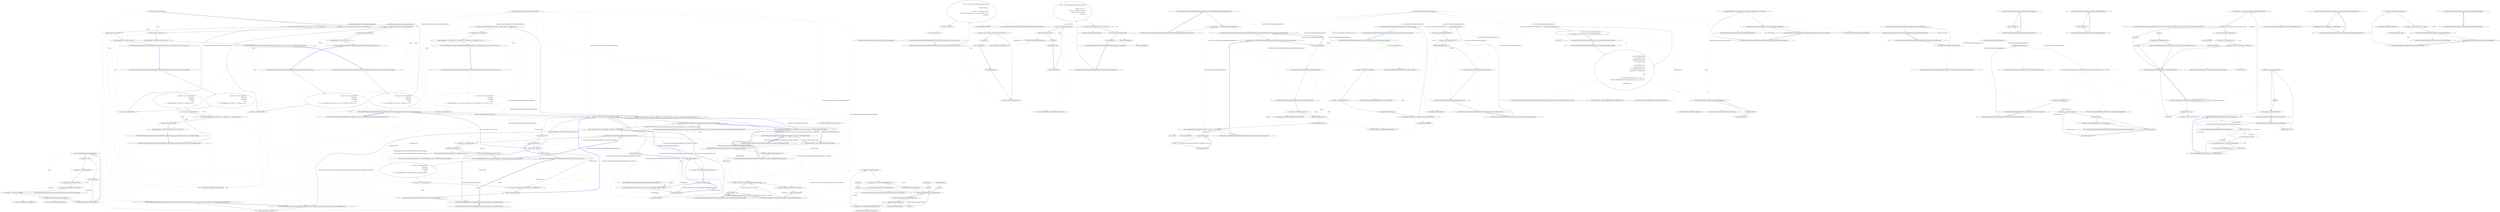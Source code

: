 digraph  {
n0 [cluster="Nancy.DefaultObjectSerializer.Serialize(object)", label="Entry Nancy.DefaultObjectSerializer.Serialize(object)", span="14-14"];
n1 [cluster="Nancy.DefaultObjectSerializer.Serialize(object)", label="sourceObject == null", span="16-16"];
n5 [cluster="Nancy.DefaultObjectSerializer.Serialize(object)", label="formatter.Serialize(outputStream, sourceObject)", span="25-25"];
n2 [cluster="Nancy.DefaultObjectSerializer.Serialize(object)", label="return String.Empty;", span="18-18"];
n3 [cluster="Nancy.DefaultObjectSerializer.Serialize(object)", label="var formatter = new BinaryFormatter()", span="21-21"];
n4 [cluster="Nancy.DefaultObjectSerializer.Serialize(object)", label="var outputStream = new MemoryStream()", span="23-23"];
n9 [cluster="System.Runtime.Serialization.Formatters.Binary.BinaryFormatter.BinaryFormatter()", label="Entry System.Runtime.Serialization.Formatters.Binary.BinaryFormatter.BinaryFormatter()", span="0-0"];
n10 [cluster="System.IO.MemoryStream.MemoryStream()", label="Entry System.IO.MemoryStream.MemoryStream()", span="0-0"];
n6 [cluster="Nancy.DefaultObjectSerializer.Serialize(object)", label="var outputBytes = outputStream.GetBuffer()", span="27-27"];
n7 [cluster="Nancy.DefaultObjectSerializer.Serialize(object)", label="return Convert.ToBase64String(outputStream.GetBuffer());", span="29-29"];
n11 [cluster="System.Runtime.Serialization.Formatters.Binary.BinaryFormatter.Serialize(System.IO.Stream, object)", label="Entry System.Runtime.Serialization.Formatters.Binary.BinaryFormatter.Serialize(System.IO.Stream, object)", span="0-0"];
n12 [cluster="System.IO.MemoryStream.GetBuffer()", label="Entry System.IO.MemoryStream.GetBuffer()", span="0-0"];
n8 [cluster="Nancy.DefaultObjectSerializer.Serialize(object)", label="Exit Nancy.DefaultObjectSerializer.Serialize(object)", span="14-14"];
n13 [cluster="System.Convert.ToBase64String(byte[])", label="Entry System.Convert.ToBase64String(byte[])", span="0-0"];
n14 [cluster="Nancy.DefaultObjectSerializer.Deserialize(string)", label="Entry Nancy.DefaultObjectSerializer.Deserialize(string)", span="38-38"];
n15 [cluster="Nancy.DefaultObjectSerializer.Deserialize(string)", label="string.IsNullOrEmpty(sourceString)", span="40-40"];
n17 [cluster="Nancy.DefaultObjectSerializer.Deserialize(string)", label="var inputBytes = Convert.FromBase64String(sourceString)", span="47-47"];
n16 [cluster="Nancy.DefaultObjectSerializer.Deserialize(string)", label="return null;", span="42-42"];
n28 [cluster="string.IsNullOrEmpty(string)", label="Entry string.IsNullOrEmpty(string)", span="0-0"];
n18 [cluster="Nancy.DefaultObjectSerializer.Deserialize(string)", label="var formatter = new BinaryFormatter()", span="49-49"];
n29 [cluster="System.Convert.FromBase64String(string)", label="Entry System.Convert.FromBase64String(string)", span="0-0"];
n19 [cluster="Nancy.DefaultObjectSerializer.Deserialize(string)", label="var inputStream = new MemoryStream(inputBytes, false)", span="51-51"];
n20 [cluster="Nancy.DefaultObjectSerializer.Deserialize(string)", label="return formatter.Deserialize(inputStream);", span="53-53"];
n30 [cluster="System.IO.MemoryStream.MemoryStream(byte[], bool)", label="Entry System.IO.MemoryStream.MemoryStream(byte[], bool)", span="0-0"];
n21 [cluster="Nancy.DefaultObjectSerializer.Deserialize(string)", label=FormatException, span="56-56"];
n22 [cluster="Nancy.DefaultObjectSerializer.Deserialize(string)", label="return null;", span="58-58"];
n23 [cluster="Nancy.DefaultObjectSerializer.Deserialize(string)", label=SerializationException, span="60-60"];
n24 [cluster="Nancy.DefaultObjectSerializer.Deserialize(string)", label="return null;", span="62-62"];
n25 [cluster="Nancy.DefaultObjectSerializer.Deserialize(string)", label=IOException, span="64-64"];
n26 [cluster="Nancy.DefaultObjectSerializer.Deserialize(string)", label="return null;", span="66-66"];
n27 [cluster="Nancy.DefaultObjectSerializer.Deserialize(string)", label="Exit Nancy.DefaultObjectSerializer.Deserialize(string)", span="38-38"];
n31 [cluster="System.Runtime.Serialization.Formatters.Binary.BinaryFormatter.Deserialize(System.IO.Stream)", label="Entry System.Runtime.Serialization.Formatters.Binary.BinaryFormatter.Deserialize(System.IO.Stream)", span="0-0"];
m0_16 [cluster="System.IO.StreamWriter.StreamWriter(System.IO.Stream)", file="BrowserResponseBodyWrapperFixture.cs", label="Entry System.IO.StreamWriter.StreamWriter(System.IO.Stream)", span="0-0"];
m0_9 [cluster="Unk.SequenceEqual", file="BrowserResponseBodyWrapperFixture.cs", label="Entry Unk.SequenceEqual", span=""];
m0_10 [cluster="bool.ShouldBeTrue()", file="BrowserResponseBodyWrapperFixture.cs", label="Entry bool.ShouldBeTrue()", span="70-70"];
m0_17 [cluster="System.IO.StreamWriter.Write(string)", file="BrowserResponseBodyWrapperFixture.cs", label="Entry System.IO.StreamWriter.Write(string)", span="0-0"];
m0_0 [cluster="Nancy.Testing.Tests.BrowserResponseBodyWrapperFixture.Should_contain_response_body()", file="BrowserResponseBodyWrapperFixture.cs", label="Entry Nancy.Testing.Tests.BrowserResponseBodyWrapperFixture.Should_contain_response_body()", span="12-12"];
m0_1 [cluster="Nancy.Testing.Tests.BrowserResponseBodyWrapperFixture.Should_contain_response_body()", file="BrowserResponseBodyWrapperFixture.cs", label="var body = new BrowserResponseBodyWrapper(new Response\r\n            {\r\n                Contents = stream => {\r\n                    var writer = new StreamWriter(stream);\r\n                    writer.Write(''This is the content'');\r\n                    writer.Flush();\r\n                }\r\n            })", span="15-22"];
m0_2 [cluster="Nancy.Testing.Tests.BrowserResponseBodyWrapperFixture.Should_contain_response_body()", file="BrowserResponseBodyWrapperFixture.cs", label="var content = Encoding.ASCII.GetBytes(''This is the content'')", span="24-24"];
m0_3 [cluster="Nancy.Testing.Tests.BrowserResponseBodyWrapperFixture.Should_contain_response_body()", file="BrowserResponseBodyWrapperFixture.cs", label="var result = body.SequenceEqual(content)", span="27-27"];
m0_4 [cluster="Nancy.Testing.Tests.BrowserResponseBodyWrapperFixture.Should_contain_response_body()", file="BrowserResponseBodyWrapperFixture.cs", label="result.ShouldBeTrue()", span="30-30"];
m0_5 [cluster="Nancy.Testing.Tests.BrowserResponseBodyWrapperFixture.Should_contain_response_body()", file="BrowserResponseBodyWrapperFixture.cs", label="Exit Nancy.Testing.Tests.BrowserResponseBodyWrapperFixture.Should_contain_response_body()", span="12-12"];
m0_6 [cluster="Nancy.Testing.BrowserResponseBodyWrapper.BrowserResponseBodyWrapper(Nancy.Response)", file="BrowserResponseBodyWrapperFixture.cs", label="Entry Nancy.Testing.BrowserResponseBodyWrapper.BrowserResponseBodyWrapper(Nancy.Response)", span="14-14"];
m0_8 [cluster="System.Text.Encoding.GetBytes(string)", file="BrowserResponseBodyWrapperFixture.cs", label="Entry System.Text.Encoding.GetBytes(string)", span="0-0"];
m0_18 [cluster="System.IO.StreamWriter.Flush()", file="BrowserResponseBodyWrapperFixture.cs", label="Entry System.IO.StreamWriter.Flush()", span="0-0"];
m0_19 [cluster="Nancy.Testing.Tests.BrowserResponseBodyWrapperFixture.Should_return_querywrapper_for_css_selector_match()", file="BrowserResponseBodyWrapperFixture.cs", label="Entry Nancy.Testing.Tests.BrowserResponseBodyWrapperFixture.Should_return_querywrapper_for_css_selector_match()", span="34-34"];
m0_20 [cluster="Nancy.Testing.Tests.BrowserResponseBodyWrapperFixture.Should_return_querywrapper_for_css_selector_match()", file="BrowserResponseBodyWrapperFixture.cs", label="var body = new BrowserResponseBodyWrapper(new Response\r\n            {\r\n                Contents = stream =>\r\n                {\r\n                    var writer = new StreamWriter(stream);\r\n                    writer.Write(''<div>Outer and <div id='#bar'>inner</div></div>'');\r\n                    writer.Flush();\r\n                }\r\n            })", span="37-45"];
m0_21 [cluster="Nancy.Testing.Tests.BrowserResponseBodyWrapperFixture.Should_return_querywrapper_for_css_selector_match()", file="BrowserResponseBodyWrapperFixture.cs", label="var result = body[''#bar'']", span="48-48"];
m0_22 [cluster="Nancy.Testing.Tests.BrowserResponseBodyWrapperFixture.Should_return_querywrapper_for_css_selector_match()", color=green, community=0, file="BrowserResponseBodyWrapperFixture.cs", label="0: result.ShouldContain(''inner'')", span="54-54"];
m0_23 [cluster="Nancy.Testing.Tests.BrowserResponseBodyWrapperFixture.Should_return_querywrapper_for_css_selector_match()", file="BrowserResponseBodyWrapperFixture.cs", label="Exit Nancy.Testing.Tests.BrowserResponseBodyWrapperFixture.Should_return_querywrapper_for_css_selector_match()", span="34-34"];
m0_24 [cluster="Nancy.Testing.QueryWrapper.ShouldContain(string, System.StringComparison)", file="BrowserResponseBodyWrapperFixture.cs", label="Entry Nancy.Testing.QueryWrapper.ShouldContain(string, System.StringComparison)", span="75-75"];
m0_7 [cluster="Nancy.Response.Response()", file="BrowserResponseBodyWrapperFixture.cs", label="Entry Nancy.Response.Response()", span="15-15"];
m0_25 [cluster="lambda expression", file="BrowserResponseBodyWrapperFixture.cs", label="Entry lambda expression", span="39-44"];
m0_12 [cluster="lambda expression", file="BrowserResponseBodyWrapperFixture.cs", label="var writer = new StreamWriter(stream)", span="18-18"];
m0_11 [cluster="lambda expression", file="BrowserResponseBodyWrapperFixture.cs", label="Entry lambda expression", span="17-21"];
m0_13 [cluster="lambda expression", file="BrowserResponseBodyWrapperFixture.cs", label="writer.Write(''This is the content'')", span="19-19"];
m0_14 [cluster="lambda expression", file="BrowserResponseBodyWrapperFixture.cs", label="writer.Flush()", span="20-20"];
m0_15 [cluster="lambda expression", file="BrowserResponseBodyWrapperFixture.cs", label="Exit lambda expression", span="17-21"];
m0_26 [cluster="lambda expression", file="BrowserResponseBodyWrapperFixture.cs", label="var writer = new StreamWriter(stream)", span="41-41"];
m0_27 [cluster="lambda expression", file="BrowserResponseBodyWrapperFixture.cs", label="writer.Write(''<div>Outer and <div id='#bar'>inner</div></div>'')", span="42-42"];
m0_28 [cluster="lambda expression", file="BrowserResponseBodyWrapperFixture.cs", label="writer.Flush()", span="43-43"];
m0_29 [cluster="lambda expression", file="BrowserResponseBodyWrapperFixture.cs", label="Exit lambda expression", span="39-44"];
m1_0 [cluster="Nancy.Tests.Unit.DefaultNancyBootstrapperBootstrapperBaseFixture.DefaultNancyBootstrapperBootstrapperBaseFixture()", file="DefaultNancyBootstrapperBootstrapperBaseFixture.cs", label="Entry Nancy.Tests.Unit.DefaultNancyBootstrapperBootstrapperBaseFixture.DefaultNancyBootstrapperBootstrapperBaseFixture()", span="15-15"];
m1_1 [cluster="Nancy.Tests.Unit.DefaultNancyBootstrapperBootstrapperBaseFixture.DefaultNancyBootstrapperBootstrapperBaseFixture()", file="DefaultNancyBootstrapperBootstrapperBaseFixture.cs", label="this.bootstrapper = new FakeBootstrapper(this.Configuration)", span="17-17"];
m1_2 [cluster="Nancy.Tests.Unit.DefaultNancyBootstrapperBootstrapperBaseFixture.DefaultNancyBootstrapperBootstrapperBaseFixture()", file="DefaultNancyBootstrapperBootstrapperBaseFixture.cs", label="Exit Nancy.Tests.Unit.DefaultNancyBootstrapperBootstrapperBaseFixture.DefaultNancyBootstrapperBootstrapperBaseFixture()", span="15-15"];
m1_3 [cluster="Nancy.Tests.Unit.DefaultNancyBootstrapperBootstrapperBaseFixture.FakeBootstrapper.FakeBootstrapper(Nancy.Bootstrapper.NancyInternalConfiguration)", file="DefaultNancyBootstrapperBootstrapperBaseFixture.cs", label="Entry Nancy.Tests.Unit.DefaultNancyBootstrapperBootstrapperBaseFixture.FakeBootstrapper.FakeBootstrapper(Nancy.Bootstrapper.NancyInternalConfiguration)", span="29-29"];
m1_17 [cluster="Unk.Any", file="DefaultNancyBootstrapperBootstrapperBaseFixture.cs", label="Entry Unk.Any", span=""];
m1_16 [cluster="Nancy.INancyEngine.HandleRequest(Nancy.Request)", file="DefaultNancyBootstrapperBootstrapperBaseFixture.cs", label="Entry Nancy.INancyEngine.HandleRequest(Nancy.Request)", span="15-15"];
m1_31 [cluster="object.ShouldBeSameAs(object)", file="DefaultNancyBootstrapperBootstrapperBaseFixture.cs", label="Entry object.ShouldBeSameAs(object)", span="130-130"];
m1_52 [cluster="System.Reflection.Assembly.GetType(string)", file="DefaultNancyBootstrapperBootstrapperBaseFixture.cs", label="Entry System.Reflection.Assembly.GetType(string)", span="0-0"];
m1_48 [cluster="Unk.>", file="DefaultNancyBootstrapperBootstrapperBaseFixture.cs", label="Entry Unk.>", span=""];
m1_32 [cluster="Nancy.Tests.Unit.DefaultNancyBootstrapperFixture.Request_should_be_available_to_request_startup()", file="DefaultNancyBootstrapperBootstrapperBaseFixture.cs", label="Entry Nancy.Tests.Unit.DefaultNancyBootstrapperFixture.Request_should_be_available_to_request_startup()", span="48-48"];
m1_33 [cluster="Nancy.Tests.Unit.DefaultNancyBootstrapperFixture.Request_should_be_available_to_request_startup()", file="DefaultNancyBootstrapperBootstrapperBaseFixture.cs", label="this.bootstrapper.Initialise()", span="50-50"];
m1_34 [cluster="Nancy.Tests.Unit.DefaultNancyBootstrapperFixture.Request_should_be_available_to_request_startup()", file="DefaultNancyBootstrapperBootstrapperBaseFixture.cs", label="var engine = this.bootstrapper.GetEngine()", span="51-51"];
m1_37 [cluster="Nancy.Tests.Unit.DefaultNancyBootstrapperFixture.Request_should_be_available_to_request_startup()", file="DefaultNancyBootstrapperBootstrapperBaseFixture.cs", label="this.bootstrapper.RequestStartupLastRequest.ShouldNotBeNull()", span="56-56"];
m1_38 [cluster="Nancy.Tests.Unit.DefaultNancyBootstrapperFixture.Request_should_be_available_to_request_startup()", file="DefaultNancyBootstrapperBootstrapperBaseFixture.cs", label="this.bootstrapper.RequestStartupLastRequest.ShouldBeSameAs(request)", span="57-57"];
m1_35 [cluster="Nancy.Tests.Unit.DefaultNancyBootstrapperFixture.Request_should_be_available_to_request_startup()", file="DefaultNancyBootstrapperBootstrapperBaseFixture.cs", label="var request = new FakeRequest(''GET'', ''/'')", span="52-52"];
m1_36 [cluster="Nancy.Tests.Unit.DefaultNancyBootstrapperFixture.Request_should_be_available_to_request_startup()", file="DefaultNancyBootstrapperBootstrapperBaseFixture.cs", label="engine.HandleRequest(request)", span="54-54"];
m1_39 [cluster="Nancy.Tests.Unit.DefaultNancyBootstrapperFixture.Request_should_be_available_to_request_startup()", file="DefaultNancyBootstrapperBootstrapperBaseFixture.cs", label="Exit Nancy.Tests.Unit.DefaultNancyBootstrapperFixture.Request_should_be_available_to_request_startup()", span="48-48"];
m1_18 [cluster="bool.ShouldBeFalse()", file="DefaultNancyBootstrapperBootstrapperBaseFixture.cs", label="Entry bool.ShouldBeFalse()", span="90-90"];
m1_15 [cluster="Nancy.Tests.Fakes.FakeRequest.FakeRequest(string, string)", file="DefaultNancyBootstrapperBootstrapperBaseFixture.cs", label="Entry Nancy.Tests.Fakes.FakeRequest.FakeRequest(string, string)", span="8-8"];
m1_46 [cluster="System.CodeDom.Compiler.CompilerParameters.CompilerParameters()", file="DefaultNancyBootstrapperBootstrapperBaseFixture.cs", label="Entry System.CodeDom.Compiler.CompilerParameters.CompilerParameters()", span="0-0"];
m1_4 [cluster="Nancy.Tests.Unit.DefaultNancyBootstrapperFixture.Should_only_initialise_request_container_once_per_request()", file="DefaultNancyBootstrapperBootstrapperBaseFixture.cs", label="Entry Nancy.Tests.Unit.DefaultNancyBootstrapperFixture.Should_only_initialise_request_container_once_per_request()", span="21-21"];
m1_5 [cluster="Nancy.Tests.Unit.DefaultNancyBootstrapperFixture.Should_only_initialise_request_container_once_per_request()", file="DefaultNancyBootstrapperBootstrapperBaseFixture.cs", label="this.bootstrapper.Initialise()", span="23-23"];
m1_45 [cluster="System.CodeDom.Compiler.CodeDomProvider.CreateProvider(string)", file="DefaultNancyBootstrapperBootstrapperBaseFixture.cs", label="Entry System.CodeDom.Compiler.CodeDomProvider.CreateProvider(string)", span="0-0"];
m1_14 [cluster="Nancy.Bootstrapper.NancyBootstrapperBase<TContainer>.GetEngine()", file="DefaultNancyBootstrapperBootstrapperBaseFixture.cs", label="Entry Nancy.Bootstrapper.NancyBootstrapperBase<TContainer>.GetEngine()", span="352-352"];
m1_13 [cluster="Nancy.Bootstrapper.NancyBootstrapperBase<TContainer>.Initialise()", file="DefaultNancyBootstrapperBootstrapperBaseFixture.cs", label="Entry Nancy.Bootstrapper.NancyBootstrapperBase<TContainer>.Initialise()", span="209-209"];
m1_47 [cluster="System.CodeDom.Compiler.CodeDomProvider.CompileAssemblyFromSource(System.CodeDom.Compiler.CompilerParameters, params string[])", file="DefaultNancyBootstrapperBootstrapperBaseFixture.cs", label="Entry System.CodeDom.Compiler.CodeDomProvider.CompileAssemblyFromSource(System.CodeDom.Compiler.CompilerParameters, params string[])", span="0-0"];
m1_49 [cluster="lambda expression", file="DefaultNancyBootstrapperBootstrapperBaseFixture.cs", label="Entry lambda expression", span="82-82"];
m1_50 [cluster="lambda expression", file="DefaultNancyBootstrapperBootstrapperBaseFixture.cs", label="this.bootstrapper.Container.Resolve(ass.GetType(''IWillNotBeResolved''))", span="82-82"];
m1_19 [cluster="lambda expression", file="DefaultNancyBootstrapperBootstrapperBaseFixture.cs", label="Entry lambda expression", span="31-31"];
m1_51 [cluster="lambda expression", file="DefaultNancyBootstrapperBootstrapperBaseFixture.cs", label="Exit lambda expression", span="82-82"];
m1_20 [cluster="lambda expression", file="DefaultNancyBootstrapperBootstrapperBaseFixture.cs", label="kvp.Value > 1", span="31-31"];
m1_21 [cluster="lambda expression", file="DefaultNancyBootstrapperBootstrapperBaseFixture.cs", label="Exit lambda expression", span="31-31"];
m1_22 [cluster="Nancy.Tests.Unit.DefaultNancyBootstrapperFixture.Request_should_be_available_to_configure_request_container()", file="DefaultNancyBootstrapperBootstrapperBaseFixture.cs", label="Entry Nancy.Tests.Unit.DefaultNancyBootstrapperFixture.Request_should_be_available_to_configure_request_container()", span="35-35"];
m1_23 [cluster="Nancy.Tests.Unit.DefaultNancyBootstrapperFixture.Request_should_be_available_to_configure_request_container()", color=green, community=0, file="DefaultNancyBootstrapperBootstrapperBaseFixture.cs", label="0: this.bootstrapper.Initialise()", span="37-37"];
m1_24 [cluster="Nancy.Tests.Unit.DefaultNancyBootstrapperFixture.Request_should_be_available_to_configure_request_container()", file="DefaultNancyBootstrapperBootstrapperBaseFixture.cs", label="var engine = this.bootstrapper.GetEngine()", span="38-38"];
m1_27 [cluster="Nancy.Tests.Unit.DefaultNancyBootstrapperFixture.Request_should_be_available_to_configure_request_container()", file="DefaultNancyBootstrapperBootstrapperBaseFixture.cs", label="this.bootstrapper.ConfigureRequestContainerLastRequest.ShouldNotBeNull()", span="43-43"];
m1_28 [cluster="Nancy.Tests.Unit.DefaultNancyBootstrapperFixture.Request_should_be_available_to_configure_request_container()", file="DefaultNancyBootstrapperBootstrapperBaseFixture.cs", label="this.bootstrapper.ConfigureRequestContainerLastRequest.ShouldBeSameAs(request)", span="44-44"];
m1_25 [cluster="Nancy.Tests.Unit.DefaultNancyBootstrapperFixture.Request_should_be_available_to_configure_request_container()", file="DefaultNancyBootstrapperBootstrapperBaseFixture.cs", label="var request = new FakeRequest(''GET'', ''/'')", span="39-39"];
m1_26 [cluster="Nancy.Tests.Unit.DefaultNancyBootstrapperFixture.Request_should_be_available_to_configure_request_container()", file="DefaultNancyBootstrapperBootstrapperBaseFixture.cs", label="engine.HandleRequest(request)", span="41-41"];
m1_29 [cluster="Nancy.Tests.Unit.DefaultNancyBootstrapperFixture.Request_should_be_available_to_configure_request_container()", file="DefaultNancyBootstrapperBootstrapperBaseFixture.cs", label="Exit Nancy.Tests.Unit.DefaultNancyBootstrapperFixture.Request_should_be_available_to_configure_request_container()", span="35-35"];
m1_6 [cluster="Nancy.Tests.Unit.DefaultNancyBootstrapperFixture.Should_only_initialise_request_container_once_per_request()", file="DefaultNancyBootstrapperBootstrapperBaseFixture.cs", label="Nancy.Tests.Unit.DefaultNancyBootstrapperBootstrapperBaseFixture", span=""];
m1_11 [cluster="Nancy.Tests.Unit.DefaultNancyBootstrapperFixture.Should_only_initialise_request_container_once_per_request()", file="DefaultNancyBootstrapperBootstrapperBaseFixture.cs", label="bootstrapper.RequestContainerInitialisations.Any(kvp => kvp.Value > 1).ShouldBeFalse()", span="31-31"];
m1_7 [cluster="Nancy.Tests.Unit.DefaultNancyBootstrapperFixture.Should_only_initialise_request_container_once_per_request()", file="DefaultNancyBootstrapperBootstrapperBaseFixture.cs", label="Nancy.Tests.Unit.DefaultNancyBootstrapperBootstrapperBaseFixture.FakeBootstrapper", span=""];
m1_9 [cluster="Nancy.Tests.Unit.DefaultNancyBootstrapperFixture.Should_only_initialise_request_container_once_per_request()", file="DefaultNancyBootstrapperBootstrapperBaseFixture.cs", label="engine.HandleRequest(request)", span="28-28"];
m1_10 [cluster="Nancy.Tests.Unit.DefaultNancyBootstrapperFixture.Should_only_initialise_request_container_once_per_request()", file="DefaultNancyBootstrapperBootstrapperBaseFixture.cs", label="engine.HandleRequest(request2)", span="29-29"];
m1_8 [cluster="Nancy.Tests.Unit.DefaultNancyBootstrapperFixture.Should_only_initialise_request_container_once_per_request()", file="DefaultNancyBootstrapperBootstrapperBaseFixture.cs", label="var request2 = new FakeRequest(''GET'', ''/'')", span="26-26"];
m1_12 [cluster="Nancy.Tests.Unit.DefaultNancyBootstrapperFixture.Should_only_initialise_request_container_once_per_request()", file="DefaultNancyBootstrapperBootstrapperBaseFixture.cs", label="Exit Nancy.Tests.Unit.DefaultNancyBootstrapperFixture.Should_only_initialise_request_container_once_per_request()", span="21-21"];
m1_40 [cluster="Nancy.Tests.Unit.DefaultNancyBootstrapperFixture.Container_should_ignore_specified_assemblies()", file="DefaultNancyBootstrapperBootstrapperBaseFixture.cs", label="Entry Nancy.Tests.Unit.DefaultNancyBootstrapperFixture.Container_should_ignore_specified_assemblies()", span="61-61"];
m1_42 [cluster="Nancy.Tests.Unit.DefaultNancyBootstrapperFixture.Container_should_ignore_specified_assemblies()", file="DefaultNancyBootstrapperBootstrapperBaseFixture.cs", label="this.bootstrapper.Initialise ()", span="80-80"];
m1_43 [cluster="Nancy.Tests.Unit.DefaultNancyBootstrapperFixture.Container_should_ignore_specified_assemblies()", file="DefaultNancyBootstrapperBootstrapperBaseFixture.cs", label="Assert.Throws<TinyIoCResolutionException>(\r\n                () => this.bootstrapper.Container.Resolve(ass.GetType(''IWillNotBeResolved'')))", span="81-82"];
m1_41 [cluster="Nancy.Tests.Unit.DefaultNancyBootstrapperFixture.Container_should_ignore_specified_assemblies()", file="DefaultNancyBootstrapperBootstrapperBaseFixture.cs", label="var ass = CSharpCodeProvider\r\n                .CreateProvider(''CSharp'')\r\n                .CompileAssemblyFromSource(\r\n                    new CompilerParameters\r\n                    {\r\n                        GenerateInMemory = true,\r\n                        GenerateExecutable = false,\r\n                        IncludeDebugInformation = false,\r\n                        OutputAssembly = ''TestAssembly.dll''\r\n                    },\r\n                    new[]\r\n                    {\r\n                        ''public interface IWillNotBeResolved { int i { get; set; } }'',\r\n                        ''public class WillNotBeResolved : IWillNotBeResolved { public int i { get; set; } }''\r\n                    })\r\n                .CompiledAssembly", span="63-78"];
m1_44 [cluster="Nancy.Tests.Unit.DefaultNancyBootstrapperFixture.Container_should_ignore_specified_assemblies()", file="DefaultNancyBootstrapperBootstrapperBaseFixture.cs", label="Exit Nancy.Tests.Unit.DefaultNancyBootstrapperFixture.Container_should_ignore_specified_assemblies()", span="61-61"];
m1_53 [cluster="Nancy.TinyIoc.TinyIoCContainer.Resolve(System.Type)", file="DefaultNancyBootstrapperBootstrapperBaseFixture.cs", label="Entry Nancy.TinyIoc.TinyIoCContainer.Resolve(System.Type)", span="1455-1455"];
m1_30 [cluster="object.ShouldNotBeNull()", file="DefaultNancyBootstrapperBootstrapperBaseFixture.cs", label="Entry object.ShouldNotBeNull()", span="140-140"];
m1_54 [file="DefaultNancyBootstrapperBootstrapperBaseFixture.cs", label="Nancy.Tests.Unit.DefaultNancyBootstrapperFixture", span=""];
m1_55 [file="DefaultNancyBootstrapperBootstrapperBaseFixture.cs", label=ass, span=""];
m2_4 [cluster="TinyIoC.TinyIoCContainer.Register<RegisterType, RegisterImplementation>()", file="DemoBootstrapper.cs", label="Entry TinyIoC.TinyIoCContainer.Register<RegisterType, RegisterImplementation>()", span="1018-1018"];
m2_0 [cluster="Nancy.Demo.Hosting.Aspnet.DemoBootstrapper.ConfigureApplicationContainer(TinyIoC.TinyIoCContainer)", file="DemoBootstrapper.cs", label="Entry Nancy.Demo.Hosting.Aspnet.DemoBootstrapper.ConfigureApplicationContainer(TinyIoC.TinyIoCContainer)", span="10-10"];
m2_1 [cluster="Nancy.Demo.Hosting.Aspnet.DemoBootstrapper.ConfigureApplicationContainer(TinyIoC.TinyIoCContainer)", file="DemoBootstrapper.cs", label="existingContainer.Register<IApplicationDependency, ApplicationDependencyClass>().AsSingleton()", span="14-14"];
m2_2 [cluster="Nancy.Demo.Hosting.Aspnet.DemoBootstrapper.ConfigureApplicationContainer(TinyIoC.TinyIoCContainer)", file="DemoBootstrapper.cs", label="existingContainer.Register<IRazorConfiguration, MyRazorConfiguration>().AsSingleton()", span="15-15"];
m2_3 [cluster="Nancy.Demo.Hosting.Aspnet.DemoBootstrapper.ConfigureApplicationContainer(TinyIoC.TinyIoCContainer)", file="DemoBootstrapper.cs", label="Exit Nancy.Demo.Hosting.Aspnet.DemoBootstrapper.ConfigureApplicationContainer(TinyIoC.TinyIoCContainer)", span="10-10"];
m2_19 [cluster="lambda expression", file="DemoBootstrapper.cs", label="var username = ctx.Request.Query.pirate", span="33-33"];
m2_5 [cluster="TinyIoC.TinyIoCContainer.RegisterOptions.AsSingleton()", file="DemoBootstrapper.cs", label="Entry TinyIoC.TinyIoCContainer.RegisterOptions.AsSingleton()", span="592-592"];
m2_16 [cluster="Nancy.Bootstrapper.NancyBootstrapperBase<TContainer>.InitialiseInternal(TContainer)", file="DemoBootstrapper.cs", label="Entry Nancy.Bootstrapper.NancyBootstrapperBase<TContainer>.InitialiseInternal(TContainer)", span="387-387"];
m2_11 [cluster="Nancy.Demo.Hosting.Aspnet.DemoBootstrapper.InitialiseInternal(TinyIoC.TinyIoCContainer)", file="DemoBootstrapper.cs", label="Entry Nancy.Demo.Hosting.Aspnet.DemoBootstrapper.InitialiseInternal(TinyIoC.TinyIoCContainer)", span="25-25"];
m2_12 [cluster="Nancy.Demo.Hosting.Aspnet.DemoBootstrapper.InitialiseInternal(TinyIoC.TinyIoCContainer)", file="DemoBootstrapper.cs", label="base.InitialiseInternal(container)", span="28-28"];
m2_13 [cluster="Nancy.Demo.Hosting.Aspnet.DemoBootstrapper.InitialiseInternal(TinyIoC.TinyIoCContainer)", color=green, community=0, file="DemoBootstrapper.cs", label="0: this.Conventions.StaticContentsConventions.Add(StaticContentConventionBuilder.AddDirectory(''moo'', ''Content''))", span="30-30"];
m2_14 [cluster="Nancy.Demo.Hosting.Aspnet.DemoBootstrapper.InitialiseInternal(TinyIoC.TinyIoCContainer)", file="DemoBootstrapper.cs", label="CookieBasedSessions.Enable(this)", span="32-32"];
m2_15 [cluster="Nancy.Demo.Hosting.Aspnet.DemoBootstrapper.InitialiseInternal(TinyIoC.TinyIoCContainer)", file="DemoBootstrapper.cs", label="Exit Nancy.Demo.Hosting.Aspnet.DemoBootstrapper.InitialiseInternal(TinyIoC.TinyIoCContainer)", span="25-25"];
m2_10 [cluster="Nancy.Bootstrapper.NancyBootstrapperWithRequestContainerBase<TContainer>.ConfigureRequestContainer(TContainer)", file="DemoBootstrapper.cs", label="Entry Nancy.Bootstrapper.NancyBootstrapperWithRequestContainerBase<TContainer>.ConfigureRequestContainer(TContainer)", span="91-91"];
m2_23 [cluster="Nancy.Demo.Hosting.Aspnet.HereBeAResponseYouScurvyDog.HereBeAResponseYouScurvyDog(Nancy.Response)", file="DemoBootstrapper.cs", label="Entry Nancy.Demo.Hosting.Aspnet.HereBeAResponseYouScurvyDog.HereBeAResponseYouScurvyDog(Nancy.Response)", span="12-12"];
m2_18 [cluster="lambda expression", file="DemoBootstrapper.cs", label="Entry lambda expression", span="31-39"];
m2_17 [cluster="Nancy.Session.CookieBasedSessions.Enable(Nancy.Bootstrapper.IApplicationPipelines)", file="DemoBootstrapper.cs", label="Entry Nancy.Session.CookieBasedSessions.Enable(Nancy.Bootstrapper.IApplicationPipelines)", span="79-79"];
m2_24 [cluster="Nancy.Demo.Hosting.Aspnet.MyRazorConfiguration.GetAssemblyNames()", file="DemoBootstrapper.cs", label="Entry Nancy.Demo.Hosting.Aspnet.MyRazorConfiguration.GetAssemblyNames()", span="53-53"];
m2_25 [cluster="Nancy.Demo.Hosting.Aspnet.MyRazorConfiguration.GetAssemblyNames()", file="DemoBootstrapper.cs", label="return new string[] { };", span="55-55"];
m2_26 [cluster="Nancy.Demo.Hosting.Aspnet.MyRazorConfiguration.GetAssemblyNames()", file="DemoBootstrapper.cs", label="Exit Nancy.Demo.Hosting.Aspnet.MyRazorConfiguration.GetAssemblyNames()", span="53-53"];
m2_6 [cluster="Nancy.Demo.Hosting.Aspnet.DemoBootstrapper.ConfigureRequestContainer(TinyIoC.TinyIoCContainer)", file="DemoBootstrapper.cs", label="Entry Nancy.Demo.Hosting.Aspnet.DemoBootstrapper.ConfigureRequestContainer(TinyIoC.TinyIoCContainer)", span="18-18"];
m2_7 [cluster="Nancy.Demo.Hosting.Aspnet.DemoBootstrapper.ConfigureRequestContainer(TinyIoC.TinyIoCContainer)", file="DemoBootstrapper.cs", label="base.ConfigureRequestContainer(existingContainer)", span="20-20"];
m2_8 [cluster="Nancy.Demo.Hosting.Aspnet.DemoBootstrapper.ConfigureRequestContainer(TinyIoC.TinyIoCContainer)", file="DemoBootstrapper.cs", label="existingContainer.Register<IRequestDependency, RequestDependencyClass>().AsSingleton()", span="22-22"];
m2_9 [cluster="Nancy.Demo.Hosting.Aspnet.DemoBootstrapper.ConfigureRequestContainer(TinyIoC.TinyIoCContainer)", file="DemoBootstrapper.cs", label="Exit Nancy.Demo.Hosting.Aspnet.DemoBootstrapper.ConfigureRequestContainer(TinyIoC.TinyIoCContainer)", span="18-18"];
m2_21 [cluster="lambda expression", file="DemoBootstrapper.cs", label="ctx.Response = new HereBeAResponseYouScurvyDog(ctx.Response)", span="37-37"];
m2_20 [cluster="lambda expression", file="DemoBootstrapper.cs", label="username.HasValue", span="35-35"];
m2_22 [cluster="lambda expression", file="DemoBootstrapper.cs", label="Exit lambda expression", span="31-39"];
m2_27 [cluster="Nancy.Demo.Hosting.Aspnet.MyRazorConfiguration.GetDefaultNamespaces()", file="DemoBootstrapper.cs", label="Entry Nancy.Demo.Hosting.Aspnet.MyRazorConfiguration.GetDefaultNamespaces()", span="58-58"];
m2_28 [cluster="Nancy.Demo.Hosting.Aspnet.MyRazorConfiguration.GetDefaultNamespaces()", file="DemoBootstrapper.cs", label="return new string[] { };", span="60-60"];
m2_29 [cluster="Nancy.Demo.Hosting.Aspnet.MyRazorConfiguration.GetDefaultNamespaces()", file="DemoBootstrapper.cs", label="Exit Nancy.Demo.Hosting.Aspnet.MyRazorConfiguration.GetDefaultNamespaces()", span="58-58"];
m2_30 [file="DemoBootstrapper.cs", label="Nancy.Demo.Hosting.Aspnet.DemoBootstrapper", span=""];
m3_19 [cluster="lambda expression", file="DotLiquidViewEngineFixture.cs", label="return x.GetArgument<Func<ViewLocationResult, Template>>(1).Invoke(result);", span="24-24"];
m3_7 [cluster="Nancy.Bootstrapper.NancyBootstrapperWithRequestContainerBase<TContainer>.GetAllModules(TContainer)", file="DotLiquidViewEngineFixture.cs", label="Entry Nancy.Bootstrapper.NancyBootstrapperWithRequestContainerBase<TContainer>.GetAllModules(TContainer)", span="141-141"];
m3_36 [cluster="Nancy.Bootstrapper.NancyBootstrapperWithRequestContainerBase<TContainer>.RegisterModules(TContainer, System.Collections.Generic.IEnumerable<Nancy.Bootstrapper.ModuleRegistration>)", file="DotLiquidViewEngineFixture.cs", label="Exit Nancy.Bootstrapper.NancyBootstrapperWithRequestContainerBase<TContainer>.RegisterModules(TContainer, System.Collections.Generic.IEnumerable<Nancy.Bootstrapper.ModuleRegistration>)", span="118-118"];
m3_96 [cluster="System.Collections.Generic.List<T>.List()", file="DotLiquidViewEngineFixture.cs", label="Entry System.Collections.Generic.List<T>.List()", span="0-0"];
m3_58 [cluster="Nancy.ViewEngines.DotLiquid.Tests.DotLiquidViewEngineFixture.When_passing_a_null_model_should_return_a_null_model_message_if_called()", file="DotLiquidViewEngineFixture.cs", label="Entry Nancy.ViewEngines.DotLiquid.Tests.DotLiquidViewEngineFixture.When_passing_a_null_model_should_return_a_null_model_message_if_called()", span="85-85"];
m3_59 [cluster="Nancy.ViewEngines.DotLiquid.Tests.DotLiquidViewEngineFixture.When_passing_a_null_model_should_return_a_null_model_message_if_called()", file="DotLiquidViewEngineFixture.cs", label="var location = new ViewLocationResult(\r\n                string.Empty,\r\n                string.Empty,\r\n                ''liquid'',\r\n                () => new StringReader(@''<h1>Hello Mr. {{ model.name }}</h1>'')\r\n            )", span="88-93"];
m3_60 [cluster="Nancy.ViewEngines.DotLiquid.Tests.DotLiquidViewEngineFixture.When_passing_a_null_model_should_return_a_null_model_message_if_called()", file="DotLiquidViewEngineFixture.cs", label="var stream = new MemoryStream()", span="95-95"];
m3_61 [cluster="Nancy.ViewEngines.DotLiquid.Tests.DotLiquidViewEngineFixture.When_passing_a_null_model_should_return_a_null_model_message_if_called()", file="DotLiquidViewEngineFixture.cs", label="var response = this.engine.RenderView(location, null, this.renderContext)", span="98-98"];
m3_62 [cluster="Nancy.ViewEngines.DotLiquid.Tests.DotLiquidViewEngineFixture.When_passing_a_null_model_should_return_a_null_model_message_if_called()", file="DotLiquidViewEngineFixture.cs", label="response.Contents.Invoke(stream)", span="99-99"];
m3_63 [cluster="Nancy.ViewEngines.DotLiquid.Tests.DotLiquidViewEngineFixture.When_passing_a_null_model_should_return_a_null_model_message_if_called()", file="DotLiquidViewEngineFixture.cs", label="stream.ShouldEqual(''<h1>Hello Mr. [Model is null]</h1>'')", span="102-102"];
m3_64 [cluster="Nancy.ViewEngines.DotLiquid.Tests.DotLiquidViewEngineFixture.When_passing_a_null_model_should_return_a_null_model_message_if_called()", file="DotLiquidViewEngineFixture.cs", label="Exit Nancy.ViewEngines.DotLiquid.Tests.DotLiquidViewEngineFixture.When_passing_a_null_model_should_return_a_null_model_message_if_called()", span="85-85"];
m3_32 [cluster="Nancy.Bootstrapper.NancyBootstrapperWithRequestContainerBase<TContainer>.ConfigureRequestContainer(TContainer, Nancy.NancyContext)", file="DotLiquidViewEngineFixture.cs", label="Entry Nancy.Bootstrapper.NancyBootstrapperWithRequestContainerBase<TContainer>.ConfigureRequestContainer(TContainer, Nancy.NancyContext)", span="109-109"];
m3_20 [cluster="lambda expression", file="DotLiquidViewEngineFixture.cs", label="Exit lambda expression", span="21-25"];
m3_6 [cluster="Nancy.ViewEngines.DotLiquid.Tests.DotLiquidViewEngineFixture.DotLiquidViewEngineFixture()", file="DotLiquidViewEngineFixture.cs", label="Exit Nancy.ViewEngines.DotLiquid.Tests.DotLiquidViewEngineFixture.DotLiquidViewEngineFixture()", span="15-15"];
m3_38 [cluster="Nancy.Bootstrapper.NancyBootstrapperWithRequestContainerBase<TContainer>.RegisterRequestContainerModules(TContainer, System.Collections.Generic.IEnumerable<Nancy.Bootstrapper.ModuleRegistration>)", file="DotLiquidViewEngineFixture.cs", label="Exit Nancy.Bootstrapper.NancyBootstrapperWithRequestContainerBase<TContainer>.RegisterRequestContainerModules(TContainer, System.Collections.Generic.IEnumerable<Nancy.Bootstrapper.ModuleRegistration>)", span="134-134"];
m3_12 [cluster="Unk.Returns", file="DotLiquidViewEngineFixture.cs", label="Entry Unk.Returns", span=""];
m3_40 [cluster="Nancy.Bootstrapper.NancyBootstrapperWithRequestContainerBase<TContainer>.GetModule(TContainer, System.Type)", file="DotLiquidViewEngineFixture.cs", label="Exit Nancy.Bootstrapper.NancyBootstrapperWithRequestContainerBase<TContainer>.GetModule(TContainer, System.Type)", span="149-149"];
m3_34 [cluster="Nancy.ViewEngines.DotLiquid.DotLiquidViewEngine.RenderView(Nancy.ViewEngines.ViewLocationResult, dynamic, Nancy.ViewEngines.IRenderContext)", file="DotLiquidViewEngineFixture.cs", label="Entry Nancy.ViewEngines.DotLiquid.DotLiquidViewEngine.RenderView(Nancy.ViewEngines.ViewLocationResult, dynamic, Nancy.ViewEngines.IRenderContext)", span="53-53"];
m3_35 [cluster="System.Action<T>.Invoke(T)", file="DotLiquidViewEngineFixture.cs", label="Entry System.Action<T>.Invoke(T)", span="0-0"];
m3_9 [cluster="Nancy.Bootstrapper.NancyBootstrapperWithRequestContainerBase<TContainer>.GetModule(System.Type, Nancy.NancyContext)", file="DotLiquidViewEngineFixture.cs", label="var requestContainer = this.GetConfiguredRequestContainer(context)", span="58-58"];
m3_46 [cluster="System.Collections.Generic.IEnumerable<T>.ShouldHaveCount<T>(int)", file="DotLiquidViewEngineFixture.cs", label="Entry System.Collections.Generic.IEnumerable<T>.ShouldHaveCount<T>(int)", span="65-65"];
m3_5 [cluster="Nancy.ViewEngines.DotLiquid.Tests.DotLiquidViewEngineFixture.DotLiquidViewEngineFixture()", file="DotLiquidViewEngineFixture.cs", label="A.CallTo(() => this.renderContext.ViewCache).Returns(cache)", span="28-28"];
m3_21 [cluster="Unk.Invoke", file="DotLiquidViewEngineFixture.cs", label="Entry Unk.Invoke", span=""];
m3_22 [cluster="lambda expression", file="DotLiquidViewEngineFixture.cs", label="Entry lambda expression", span="28-28"];
m3_26 [cluster="Nancy.ViewEngines.DotLiquid.Tests.DotLiquidViewEngineFixture.Include_should_look_for_a_partial()", file="DotLiquidViewEngineFixture.cs", label="var location = new ViewLocationResult(\r\n                string.Empty,\r\n                string.Empty,\r\n                ''liquid'',\r\n                () => new StringReader(@''<h1>Including a partial</h1>{% include 'partial' %}'')\r\n            )", span="35-40"];
m3_27 [cluster="Nancy.ViewEngines.DotLiquid.Tests.DotLiquidViewEngineFixture.Include_should_look_for_a_partial()", file="DotLiquidViewEngineFixture.cs", label="var stream = new MemoryStream()", span="42-42"];
m3_23 [cluster="lambda expression", file="DotLiquidViewEngineFixture.cs", label="this.renderContext.ViewCache", span="28-28"];
m3_24 [cluster="lambda expression", file="DotLiquidViewEngineFixture.cs", label="Exit lambda expression", span="28-28"];
m3_28 [cluster="Nancy.ViewEngines.DotLiquid.Tests.DotLiquidViewEngineFixture.Include_should_look_for_a_partial()", file="DotLiquidViewEngineFixture.cs", label="var response = this.engine.RenderView(location, null, this.renderContext)", span="45-45"];
m3_25 [cluster="Nancy.ViewEngines.DotLiquid.Tests.DotLiquidViewEngineFixture.Include_should_look_for_a_partial()", file="DotLiquidViewEngineFixture.cs", label="Entry Nancy.ViewEngines.DotLiquid.Tests.DotLiquidViewEngineFixture.Include_should_look_for_a_partial()", span="32-32"];
m3_29 [cluster="Nancy.ViewEngines.DotLiquid.Tests.DotLiquidViewEngineFixture.Include_should_look_for_a_partial()", file="DotLiquidViewEngineFixture.cs", label="response.Contents.Invoke(stream)", span="46-46"];
m3_30 [cluster="System.Collections.Generic.IDictionary<TKey, TValue>.TryGetValue(TKey, out TValue)", file="DotLiquidViewEngineFixture.cs", label="Entry System.Collections.Generic.IDictionary<TKey, TValue>.TryGetValue(TKey, out TValue)", span="0-0"];
m3_31 [cluster="Nancy.Bootstrapper.NancyBootstrapperWithRequestContainerBase<TContainer>.CreateRequestContainer()", file="DotLiquidViewEngineFixture.cs", label="Entry Nancy.Bootstrapper.NancyBootstrapperWithRequestContainerBase<TContainer>.CreateRequestContainer()", span="127-127"];
m3_33 [cluster="Nancy.Bootstrapper.NancyBootstrapperWithRequestContainerBase<TContainer>.ConfigureRequestContainer(TContainer, Nancy.NancyContext)", file="DotLiquidViewEngineFixture.cs", label="Exit Nancy.Bootstrapper.NancyBootstrapperWithRequestContainerBase<TContainer>.ConfigureRequestContainer(TContainer, Nancy.NancyContext)", span="109-109"];
m3_0 [cluster="Nancy.Bootstrapper.NancyBootstrapperWithRequestContainerBase<TContainer>.GetAllModules(Nancy.NancyContext)", file="DotLiquidViewEngineFixture.cs", label="Entry Nancy.Bootstrapper.NancyBootstrapperWithRequestContainerBase<TContainer>.GetAllModules(Nancy.NancyContext)", span="41-41"];
m3_1 [cluster="Nancy.Bootstrapper.NancyBootstrapperWithRequestContainerBase<TContainer>.GetAllModules(Nancy.NancyContext)", file="DotLiquidViewEngineFixture.cs", label="var requestContainer = this.GetConfiguredRequestContainer(context)", span="43-43"];
m3_4 [cluster="Nancy.Bootstrapper.NancyBootstrapperWithRequestContainerBase<TContainer>.GetAllModules(Nancy.NancyContext)", file="DotLiquidViewEngineFixture.cs", label="Exit Nancy.Bootstrapper.NancyBootstrapperWithRequestContainerBase<TContainer>.GetAllModules(Nancy.NancyContext)", span="41-41"];
m3_2 [cluster="Nancy.Bootstrapper.NancyBootstrapperWithRequestContainerBase<TContainer>.GetAllModules(Nancy.NancyContext)", file="DotLiquidViewEngineFixture.cs", label="this.RegisterRequestContainerModules(requestContainer, this.moduleRegistrationTypeCache)", span="45-45"];
m3_3 [cluster="Nancy.Bootstrapper.NancyBootstrapperWithRequestContainerBase<TContainer>.GetAllModules(Nancy.NancyContext)", file="DotLiquidViewEngineFixture.cs", label="return this.GetAllModules(requestContainer);", span="47-47"];
m3_78 [cluster="Nancy.ViewEngines.DotLiquid.Tests.DotLiquidViewEngineFixture.when_calling_a_missing_member_should_return_a_missing_member_message()", file="DotLiquidViewEngineFixture.cs", label="Entry Nancy.ViewEngines.DotLiquid.Tests.DotLiquidViewEngineFixture.when_calling_a_missing_member_should_return_a_missing_member_message()", span="127-127"];
m3_79 [cluster="Nancy.ViewEngines.DotLiquid.Tests.DotLiquidViewEngineFixture.when_calling_a_missing_member_should_return_a_missing_member_message()", file="DotLiquidViewEngineFixture.cs", label="var location = new ViewLocationResult(\r\n                string.Empty,\r\n                string.Empty,\r\n                ''liquid'',\r\n                () => new StringReader(@''<h1>Hello Mr. {{ model.name }}</h1>'')\r\n            )", span="130-135"];
m3_80 [cluster="Nancy.ViewEngines.DotLiquid.Tests.DotLiquidViewEngineFixture.when_calling_a_missing_member_should_return_a_missing_member_message()", file="DotLiquidViewEngineFixture.cs", label="var stream = new MemoryStream()", span="137-137"];
m3_81 [cluster="Nancy.ViewEngines.DotLiquid.Tests.DotLiquidViewEngineFixture.when_calling_a_missing_member_should_return_a_missing_member_message()", file="DotLiquidViewEngineFixture.cs", label="var response = this.engine.RenderView(location, new { lastname = ''test'' }, this.renderContext)", span="140-140"];
m3_82 [cluster="Nancy.ViewEngines.DotLiquid.Tests.DotLiquidViewEngineFixture.when_calling_a_missing_member_should_return_a_missing_member_message()", file="DotLiquidViewEngineFixture.cs", label="response.Contents.Invoke(stream)", span="141-141"];
m3_83 [cluster="Nancy.ViewEngines.DotLiquid.Tests.DotLiquidViewEngineFixture.when_calling_a_missing_member_should_return_a_missing_member_message()", file="DotLiquidViewEngineFixture.cs", label="stream.ShouldEqual(''<h1>Hello Mr. [Can't find :name in the model]</h1>'')", span="144-144"];
m3_84 [cluster="Nancy.ViewEngines.DotLiquid.Tests.DotLiquidViewEngineFixture.when_calling_a_missing_member_should_return_a_missing_member_message()", file="DotLiquidViewEngineFixture.cs", label="Exit Nancy.ViewEngines.DotLiquid.Tests.DotLiquidViewEngineFixture.when_calling_a_missing_member_should_return_a_missing_member_message()", span="127-127"];
m3_39 [cluster="Nancy.Bootstrapper.NancyBootstrapperWithRequestContainerBase<TContainer>.GetAllModules(TContainer)", file="DotLiquidViewEngineFixture.cs", label="Exit Nancy.Bootstrapper.NancyBootstrapperWithRequestContainerBase<TContainer>.GetAllModules(TContainer)", span="141-141"];
m3_10 [cluster="Nancy.Bootstrapper.NancyBootstrapperWithRequestContainerBase<TContainer>.GetModule(System.Type, Nancy.NancyContext)", file="DotLiquidViewEngineFixture.cs", label="return this.GetModule(requestContainer, moduleType);", span="60-60"];
m3_13 [cluster="lambda expression", file="DotLiquidViewEngineFixture.cs", label="Entry lambda expression", span="20-20"];
m3_14 [cluster="lambda expression", file="DotLiquidViewEngineFixture.cs", label="cache.GetOrAdd(A<ViewLocationResult>.Ignored, A<Func<ViewLocationResult, Template>>.Ignored)", span="20-20"];
m3_16 [cluster="Unk.GetOrAdd", file="DotLiquidViewEngineFixture.cs", label="Entry Unk.GetOrAdd", span=""];
m3_15 [cluster="lambda expression", file="DotLiquidViewEngineFixture.cs", label="Exit lambda expression", span="20-20"];
m3_17 [cluster="lambda expression", file="DotLiquidViewEngineFixture.cs", label="Entry lambda expression", span="21-25"];
m3_18 [cluster="lambda expression", file="DotLiquidViewEngineFixture.cs", label="var result = x.GetArgument<ViewLocationResult>(0)", span="23-23"];
m3_68 [cluster="Nancy.ViewEngines.DotLiquid.Tests.DotLiquidViewEngineFixture.RenderView_should_accept_a_model_and_read_from_it_into_the_stream()", file="DotLiquidViewEngineFixture.cs", label="Entry Nancy.ViewEngines.DotLiquid.Tests.DotLiquidViewEngineFixture.RenderView_should_accept_a_model_and_read_from_it_into_the_stream()", span="106-106"];
m3_69 [cluster="Nancy.ViewEngines.DotLiquid.Tests.DotLiquidViewEngineFixture.RenderView_should_accept_a_model_and_read_from_it_into_the_stream()", file="DotLiquidViewEngineFixture.cs", label="var location = new ViewLocationResult(\r\n                string.Empty,\r\n                string.Empty,\r\n                ''liquid'',\r\n                () => new StringReader(@''<h1>Hello Mr. {{ model.name }}</h1>'')\r\n            )", span="109-114"];
m3_70 [cluster="Nancy.ViewEngines.DotLiquid.Tests.DotLiquidViewEngineFixture.RenderView_should_accept_a_model_and_read_from_it_into_the_stream()", file="DotLiquidViewEngineFixture.cs", label="var stream = new MemoryStream()", span="116-116"];
m3_71 [cluster="Nancy.ViewEngines.DotLiquid.Tests.DotLiquidViewEngineFixture.RenderView_should_accept_a_model_and_read_from_it_into_the_stream()", file="DotLiquidViewEngineFixture.cs", label="var response = this.engine.RenderView(location, new { name = ''test'' }, this.renderContext)", span="119-119"];
m3_72 [cluster="Nancy.ViewEngines.DotLiquid.Tests.DotLiquidViewEngineFixture.RenderView_should_accept_a_model_and_read_from_it_into_the_stream()", file="DotLiquidViewEngineFixture.cs", label="response.Contents.Invoke(stream)", span="120-120"];
m3_73 [cluster="Nancy.ViewEngines.DotLiquid.Tests.DotLiquidViewEngineFixture.RenderView_should_accept_a_model_and_read_from_it_into_the_stream()", file="DotLiquidViewEngineFixture.cs", label="stream.ShouldEqual(''<h1>Hello Mr. test</h1>'')", span="123-123"];
m3_74 [cluster="Nancy.ViewEngines.DotLiquid.Tests.DotLiquidViewEngineFixture.RenderView_should_accept_a_model_and_read_from_it_into_the_stream()", file="DotLiquidViewEngineFixture.cs", label="Exit Nancy.ViewEngines.DotLiquid.Tests.DotLiquidViewEngineFixture.RenderView_should_accept_a_model_and_read_from_it_into_the_stream()", span="106-106"];
m3_48 [cluster="Nancy.ViewEngines.DotLiquid.Tests.DotLiquidViewEngineFixture.RenderView_should_render_to_stream()", file="DotLiquidViewEngineFixture.cs", label="Entry Nancy.ViewEngines.DotLiquid.Tests.DotLiquidViewEngineFixture.RenderView_should_render_to_stream()", span="64-64"];
m3_49 [cluster="Nancy.ViewEngines.DotLiquid.Tests.DotLiquidViewEngineFixture.RenderView_should_render_to_stream()", file="DotLiquidViewEngineFixture.cs", label="var location = new ViewLocationResult(\r\n                string.Empty,\r\n                string.Empty,\r\n                ''liquid'',\r\n                () => new StringReader(@''{% assign name = 'test' %}<h1>Hello Mr. {{ name }}</h1>'')\r\n            )", span="67-72"];
m3_50 [cluster="Nancy.ViewEngines.DotLiquid.Tests.DotLiquidViewEngineFixture.RenderView_should_render_to_stream()", file="DotLiquidViewEngineFixture.cs", label="var stream = new MemoryStream()", span="74-74"];
m3_51 [cluster="Nancy.ViewEngines.DotLiquid.Tests.DotLiquidViewEngineFixture.RenderView_should_render_to_stream()", file="DotLiquidViewEngineFixture.cs", label="var response = this.engine.RenderView(location, null, this.renderContext)", span="77-77"];
m3_52 [cluster="Nancy.ViewEngines.DotLiquid.Tests.DotLiquidViewEngineFixture.RenderView_should_render_to_stream()", file="DotLiquidViewEngineFixture.cs", label="response.Contents.Invoke(stream)", span="78-78"];
m3_53 [cluster="Nancy.ViewEngines.DotLiquid.Tests.DotLiquidViewEngineFixture.RenderView_should_render_to_stream()", file="DotLiquidViewEngineFixture.cs", label="stream.ShouldEqual(''<h1>Hello Mr. test</h1>'')", span="81-81"];
m3_54 [cluster="Nancy.ViewEngines.DotLiquid.Tests.DotLiquidViewEngineFixture.RenderView_should_render_to_stream()", file="DotLiquidViewEngineFixture.cs", label="Exit Nancy.ViewEngines.DotLiquid.Tests.DotLiquidViewEngineFixture.RenderView_should_render_to_stream()", span="64-64"];
m3_41 [cluster="Nancy.ViewEngines.DotLiquid.Tests.DotLiquidViewEngineFixture.Should_support_files_with_the_liquid_extensions()", file="DotLiquidViewEngineFixture.cs", label="Nancy.Bootstrapper.NancyBootstrapperWithRequestContainerBase<TContainer>", span=""];
m3_42 [cluster="Nancy.ViewEngines.DotLiquid.Tests.DotLiquidViewEngineFixture.Should_support_files_with_the_liquid_extensions()", file="DotLiquidViewEngineFixture.cs", label="var extensions = this.engine.Extensions", span="56-56"];
m3_43 [cluster="Nancy.ViewEngines.DotLiquid.Tests.DotLiquidViewEngineFixture.Should_support_files_with_the_liquid_extensions()", file="DotLiquidViewEngineFixture.cs", label="extensions.ShouldHaveCount(1)", span="59-59"];
m3_44 [cluster="Nancy.ViewEngines.DotLiquid.Tests.DotLiquidViewEngineFixture.Should_support_files_with_the_liquid_extensions()", file="DotLiquidViewEngineFixture.cs", label="extensions.ShouldEqualSequence(new[] { ''liquid'' })", span="60-60"];
m3_45 [cluster="Nancy.ViewEngines.DotLiquid.Tests.DotLiquidViewEngineFixture.Should_support_files_with_the_liquid_extensions()", file="DotLiquidViewEngineFixture.cs", label="Exit Nancy.ViewEngines.DotLiquid.Tests.DotLiquidViewEngineFixture.Should_support_files_with_the_liquid_extensions()", span="53-53"];
m3_47 [cluster="System.Collections.Generic.IEnumerable<T>.ShouldEqualSequence<T>(System.Collections.Generic.IEnumerable<T>)", file="DotLiquidViewEngineFixture.cs", label="Entry System.Collections.Generic.IEnumerable<T>.ShouldEqualSequence<T>(System.Collections.Generic.IEnumerable<T>)", span="95-95"];
m3_8 [cluster="Nancy.ViewEngines.DotLiquid.LiquidNancyFileSystem.LiquidNancyFileSystem(string)", file="DotLiquidViewEngineFixture.cs", label="Entry Nancy.ViewEngines.DotLiquid.LiquidNancyFileSystem.LiquidNancyFileSystem(string)", span="6-6"];
m3_11 [cluster="Unk.ReturnsLazily", file="DotLiquidViewEngineFixture.cs", label="Entry Unk.ReturnsLazily", span=""];
m3_37 [cluster="Nancy.Bootstrapper.NancyBootstrapperWithRequestContainerBase<TContainer>.CreateRequestContainer()", file="DotLiquidViewEngineFixture.cs", label="Exit Nancy.Bootstrapper.NancyBootstrapperWithRequestContainerBase<TContainer>.CreateRequestContainer()", span="127-127"];
m3_88 [cluster="Nancy.ViewEngines.DotLiquid.Tests.DotLiquidViewEngineFixture.RenderView_should_accept_a_model_with_a_list_and_iterate_over_it()", file="DotLiquidViewEngineFixture.cs", label="Entry Nancy.ViewEngines.DotLiquid.Tests.DotLiquidViewEngineFixture.RenderView_should_accept_a_model_with_a_list_and_iterate_over_it()", span="148-148"];
m3_89 [cluster="Nancy.ViewEngines.DotLiquid.Tests.DotLiquidViewEngineFixture.RenderView_should_accept_a_model_with_a_list_and_iterate_over_it()", color=green, community=0, file="DotLiquidViewEngineFixture.cs", label="0: var location = new ViewLocationResult(\r\n                string.Empty,\r\n                string.Empty,\r\n                ''liquid'',\r\n                () => new StringReader(@''<ul>{% for item in model.Widgets %}<li>{{ item.name }}</li>{% endfor %}</ul>'')\r\n            )", span="151-156"];
m3_90 [cluster="Nancy.ViewEngines.DotLiquid.Tests.DotLiquidViewEngineFixture.RenderView_should_accept_a_model_with_a_list_and_iterate_over_it()", file="DotLiquidViewEngineFixture.cs", label="var stream = new MemoryStream()", span="158-158"];
m3_92 [cluster="Nancy.ViewEngines.DotLiquid.Tests.DotLiquidViewEngineFixture.RenderView_should_accept_a_model_with_a_list_and_iterate_over_it()", file="DotLiquidViewEngineFixture.cs", label="var response = this.engine.RenderView(location, new { Widgets = widgets }, this.renderContext)", span="162-162"];
m3_91 [cluster="Nancy.ViewEngines.DotLiquid.Tests.DotLiquidViewEngineFixture.RenderView_should_accept_a_model_with_a_list_and_iterate_over_it()", file="DotLiquidViewEngineFixture.cs", label="var widgets = new List<object> { new { name = ''Widget 1'' }, new { name = ''Widget 2'' }, new { name = ''Widget 3'' }, new { name = ''Widget 4'' } }", span="161-161"];
m3_93 [cluster="Nancy.ViewEngines.DotLiquid.Tests.DotLiquidViewEngineFixture.RenderView_should_accept_a_model_with_a_list_and_iterate_over_it()", file="DotLiquidViewEngineFixture.cs", label="response.Contents.Invoke(stream)", span="163-163"];
m3_94 [cluster="Nancy.ViewEngines.DotLiquid.Tests.DotLiquidViewEngineFixture.RenderView_should_accept_a_model_with_a_list_and_iterate_over_it()", file="DotLiquidViewEngineFixture.cs", label="stream.ShouldEqual(''<ul><li>Widget 1</li><li>Widget 2</li><li>Widget 3</li><li>Widget 4</li></ul>'')", span="166-166"];
m3_95 [cluster="Nancy.ViewEngines.DotLiquid.Tests.DotLiquidViewEngineFixture.RenderView_should_accept_a_model_with_a_list_and_iterate_over_it()", file="DotLiquidViewEngineFixture.cs", label="Exit Nancy.ViewEngines.DotLiquid.Tests.DotLiquidViewEngineFixture.RenderView_should_accept_a_model_with_a_list_and_iterate_over_it()", span="148-148"];
m3_100 [file="DotLiquidViewEngineFixture.cs", label="Nancy.ViewEngines.DotLiquid.Tests.DotLiquidViewEngineFixture", span=""];
m3_101 [file="DotLiquidViewEngineFixture.cs", label=cache, span=""];
m4_30 [cluster="System.Collections.Generic.IEnumerable<TSource>.SelectMany<TSource, TResult>(System.Func<TSource, System.Collections.Generic.IEnumerable<TResult>>)", file="JsonBodyDeserializerFixture.cs", label="Entry System.Collections.Generic.IEnumerable<TSource>.SelectMany<TSource, TResult>(System.Func<TSource, System.Collections.Generic.IEnumerable<TResult>>)", span="0-0"];
m4_5 [cluster="Nancy.Bootstrapper.FavIconApplicationStartup.ExtractDefaultIcon()", file="JsonBodyDeserializerFixture.cs", label="Entry Nancy.Bootstrapper.FavIconApplicationStartup.ExtractDefaultIcon()", span="45-45"];
m4_6 [cluster="Nancy.Bootstrapper.FavIconApplicationStartup.ExtractDefaultIcon()", file="JsonBodyDeserializerFixture.cs", label="var resourceStream =\r\n                typeof(INancyEngine).Assembly.GetManifestResourceStream(''Nancy.favicon.ico'')", span="47-48"];
m4_7 [cluster="Nancy.Bootstrapper.FavIconApplicationStartup.ExtractDefaultIcon()", file="JsonBodyDeserializerFixture.cs", label="resourceStream == null", span="50-50"];
m4_9 [cluster="Nancy.Bootstrapper.FavIconApplicationStartup.ExtractDefaultIcon()", file="JsonBodyDeserializerFixture.cs", label="var result =\r\n                new byte[resourceStream.Length]", span="55-56"];
m4_10 [cluster="Nancy.Bootstrapper.FavIconApplicationStartup.ExtractDefaultIcon()", file="JsonBodyDeserializerFixture.cs", label="resourceStream.Read(result, 0, (int)resourceStream.Length)", span="58-58"];
m4_8 [cluster="Nancy.Bootstrapper.FavIconApplicationStartup.ExtractDefaultIcon()", file="JsonBodyDeserializerFixture.cs", label="return null;", span="52-52"];
m4_11 [cluster="Nancy.Bootstrapper.FavIconApplicationStartup.ExtractDefaultIcon()", file="JsonBodyDeserializerFixture.cs", label="return result;", span="60-60"];
m4_12 [cluster="Nancy.Bootstrapper.FavIconApplicationStartup.ExtractDefaultIcon()", file="JsonBodyDeserializerFixture.cs", label="Exit Nancy.Bootstrapper.FavIconApplicationStartup.ExtractDefaultIcon()", span="45-45"];
m4_31 [cluster="System.Collections.Generic.IEnumerable<TSource>.FirstOrDefault<TSource>()", file="JsonBodyDeserializerFixture.cs", label="Entry System.Collections.Generic.IEnumerable<TSource>.FirstOrDefault<TSource>()", span="0-0"];
m4_0 [cluster="Nancy.Bootstrapper.FavIconApplicationStartup.FavIconApplicationStartup(Nancy.IRootPathProvider)", file="JsonBodyDeserializerFixture.cs", label="Entry Nancy.Bootstrapper.FavIconApplicationStartup.FavIconApplicationStartup(Nancy.IRootPathProvider)", span="23-23"];
m4_1 [cluster="Nancy.Bootstrapper.FavIconApplicationStartup.FavIconApplicationStartup(Nancy.IRootPathProvider)", file="JsonBodyDeserializerFixture.cs", label="FavIconApplicationStartup.rootPathProvider = rootPathProvider", span="25-25"];
m4_2 [cluster="Nancy.Bootstrapper.FavIconApplicationStartup.FavIconApplicationStartup(Nancy.IRootPathProvider)", file="JsonBodyDeserializerFixture.cs", label="Exit Nancy.Bootstrapper.FavIconApplicationStartup.FavIconApplicationStartup(Nancy.IRootPathProvider)", span="23-23"];
m4_41 [cluster="Nancy.IRootPathProvider.GetRootPath()", file="JsonBodyDeserializerFixture.cs", label="Entry Nancy.IRootPathProvider.GetRootPath()", span="11-11"];
m4_43 [cluster="System.IO.Directory.EnumerateFiles(string, string, System.IO.SearchOption)", file="JsonBodyDeserializerFixture.cs", label="Entry System.IO.Directory.EnumerateFiles(string, string, System.IO.SearchOption)", span="0-0"];
m4_15 [cluster="Nancy.Bootstrapper.FavIconApplicationStartup.LocateIconOnFileSystem()", file="JsonBodyDeserializerFixture.cs", label="Entry Nancy.Bootstrapper.FavIconApplicationStartup.LocateIconOnFileSystem()", span="63-63"];
m4_16 [cluster="Nancy.Bootstrapper.FavIconApplicationStartup.LocateIconOnFileSystem()", file="JsonBodyDeserializerFixture.cs", label="rootPathProvider == null", span="65-65"];
m4_17 [cluster="Nancy.Bootstrapper.FavIconApplicationStartup.LocateIconOnFileSystem()", file="JsonBodyDeserializerFixture.cs", label="return null;", span="67-67"];
m4_18 [cluster="Nancy.Bootstrapper.FavIconApplicationStartup.LocateIconOnFileSystem()", file="JsonBodyDeserializerFixture.cs", label="var extensions = new[] { ''ico'', ''png'' }", span="70-70"];
m4_19 [cluster="Nancy.Bootstrapper.FavIconApplicationStartup.LocateIconOnFileSystem()", file="JsonBodyDeserializerFixture.cs", label="var locatedFavIcon = extensions.SelectMany(EnumerateFiles).FirstOrDefault()", span="72-72"];
m4_20 [cluster="Nancy.Bootstrapper.FavIconApplicationStartup.LocateIconOnFileSystem()", file="JsonBodyDeserializerFixture.cs", label="locatedFavIcon == null", span="73-73"];
m4_22 [cluster="Nancy.Bootstrapper.FavIconApplicationStartup.LocateIconOnFileSystem()", file="JsonBodyDeserializerFixture.cs", label="var image = Image.FromFile(locatedFavIcon)", span="80-80"];
m4_21 [cluster="Nancy.Bootstrapper.FavIconApplicationStartup.LocateIconOnFileSystem()", file="JsonBodyDeserializerFixture.cs", label="return null;", span="75-75"];
m4_23 [cluster="Nancy.Bootstrapper.FavIconApplicationStartup.LocateIconOnFileSystem()", file="JsonBodyDeserializerFixture.cs", label="var converter = new ImageConverter()", span="82-82"];
m4_24 [cluster="Nancy.Bootstrapper.FavIconApplicationStartup.LocateIconOnFileSystem()", file="JsonBodyDeserializerFixture.cs", label="return (byte[]) converter.ConvertTo(image, typeof(byte[]));", span="84-84"];
m4_25 [cluster="Nancy.Bootstrapper.FavIconApplicationStartup.LocateIconOnFileSystem()", file="JsonBodyDeserializerFixture.cs", label=Exception, span="86-86"];
m4_26 [cluster="Nancy.Bootstrapper.FavIconApplicationStartup.LocateIconOnFileSystem()", file="JsonBodyDeserializerFixture.cs", label="!StaticConfiguration.DisableErrorTraces", span="88-88"];
m4_27 [cluster="Nancy.Bootstrapper.FavIconApplicationStartup.LocateIconOnFileSystem()", file="JsonBodyDeserializerFixture.cs", label="throw new InvalidDataException(''Unable to load favicon, please check the format is compatible with GDI+'', e);", span="90-90"];
m4_28 [cluster="Nancy.Bootstrapper.FavIconApplicationStartup.LocateIconOnFileSystem()", file="JsonBodyDeserializerFixture.cs", label="return null;", span="93-93"];
m4_29 [cluster="Nancy.Bootstrapper.FavIconApplicationStartup.LocateIconOnFileSystem()", file="JsonBodyDeserializerFixture.cs", label="Exit Nancy.Bootstrapper.FavIconApplicationStartup.LocateIconOnFileSystem()", span="63-63"];
m4_34 [cluster="Unk.ConvertTo", file="JsonBodyDeserializerFixture.cs", label="Entry Unk.ConvertTo", span=""];
m4_36 [cluster="Nancy.Bootstrapper.FavIconApplicationStartup.EnumerateFiles(string)", file="JsonBodyDeserializerFixture.cs", label="Entry Nancy.Bootstrapper.FavIconApplicationStartup.EnumerateFiles(string)", span="97-97"];
m4_37 [cluster="Nancy.Bootstrapper.FavIconApplicationStartup.EnumerateFiles(string)", file="JsonBodyDeserializerFixture.cs", label="var rootPath = rootPathProvider.GetRootPath()", span="99-99"];
m4_38 [cluster="Nancy.Bootstrapper.FavIconApplicationStartup.EnumerateFiles(string)", file="JsonBodyDeserializerFixture.cs", label="var fileName = string.Concat(''favicon.'', extension)", span="100-100"];
m4_39 [cluster="Nancy.Bootstrapper.FavIconApplicationStartup.EnumerateFiles(string)", file="JsonBodyDeserializerFixture.cs", label="return Directory.EnumerateFiles(rootPath, fileName, SearchOption.AllDirectories);", span="102-102"];
m4_40 [cluster="Nancy.Bootstrapper.FavIconApplicationStartup.EnumerateFiles(string)", file="JsonBodyDeserializerFixture.cs", label="Exit Nancy.Bootstrapper.FavIconApplicationStartup.EnumerateFiles(string)", span="97-97"];
m4_3 [cluster="Nancy.Bootstrapper.FavIconApplicationStartup.Initialize(Nancy.Bootstrapper.IPipelines)", file="JsonBodyDeserializerFixture.cs", label="Entry Nancy.Bootstrapper.FavIconApplicationStartup.Initialize(Nancy.Bootstrapper.IPipelines)", span="41-41"];
m4_4 [cluster="Nancy.Bootstrapper.FavIconApplicationStartup.Initialize(Nancy.Bootstrapper.IPipelines)", file="JsonBodyDeserializerFixture.cs", label="Exit Nancy.Bootstrapper.FavIconApplicationStartup.Initialize(Nancy.Bootstrapper.IPipelines)", span="41-41"];
m4_42 [cluster="string.Concat(string, string)", file="JsonBodyDeserializerFixture.cs", label="Entry string.Concat(string, string)", span="0-0"];
m4_33 [cluster="ImageConverter.cstr", file="JsonBodyDeserializerFixture.cs", label="Entry ImageConverter.cstr", span=""];
m4_14 [cluster="System.IO.Stream.Read(byte[], int, int)", file="JsonBodyDeserializerFixture.cs", label="Entry System.IO.Stream.Read(byte[], int, int)", span="0-0"];
m4_35 [cluster="System.IO.InvalidDataException.InvalidDataException(string, System.Exception)", file="JsonBodyDeserializerFixture.cs", label="Entry System.IO.InvalidDataException.InvalidDataException(string, System.Exception)", span="0-0"];
m4_13 [cluster="System.Reflection.Assembly.GetManifestResourceStream(string)", file="JsonBodyDeserializerFixture.cs", label="Entry System.Reflection.Assembly.GetManifestResourceStream(string)", span="0-0"];
m4_32 [cluster="Unk.FromFile", file="JsonBodyDeserializerFixture.cs", label="Entry Unk.FromFile", span=""];
m4_44 [cluster="Nancy.Bootstrapper.FavIconApplicationStartup.ScanForFavIcon()", file="JsonBodyDeserializerFixture.cs", label="Entry Nancy.Bootstrapper.FavIconApplicationStartup.ScanForFavIcon()", span="105-105"];
m4_45 [cluster="Nancy.Bootstrapper.FavIconApplicationStartup.ScanForFavIcon()", file="JsonBodyDeserializerFixture.cs", label="byte[] locatedIcon = null", span="107-107"];
m4_46 [cluster="Nancy.Bootstrapper.FavIconApplicationStartup.ScanForFavIcon()", file="JsonBodyDeserializerFixture.cs", label="locatedIcon = LocateIconOnFileSystem()", span="111-111"];
m4_47 [cluster="Nancy.Bootstrapper.FavIconApplicationStartup.ScanForFavIcon()", file="JsonBodyDeserializerFixture.cs", label=Exception, span="113-113"];
m4_48 [cluster="Nancy.Bootstrapper.FavIconApplicationStartup.ScanForFavIcon()", file="JsonBodyDeserializerFixture.cs", label="return locatedIcon ?? ExtractDefaultIcon();", span="117-117"];
m4_49 [cluster="Nancy.Bootstrapper.FavIconApplicationStartup.ScanForFavIcon()", file="JsonBodyDeserializerFixture.cs", label="Exit Nancy.Bootstrapper.FavIconApplicationStartup.ScanForFavIcon()", span="105-105"];
n0 -> n1  [key=0, style=solid];
n0 -> n5  [color=darkseagreen4, key=1, label=object, style=dashed];
n1 -> n2  [key=0, style=solid];
n1 -> n3  [key=0, style=solid];
n5 -> n6  [key=0, style=solid];
n5 -> n11  [key=2, style=dotted];
n2 -> n8  [key=0, style=solid];
n3 -> n4  [key=0, style=solid];
n3 -> n9  [key=2, style=dotted];
n3 -> n5  [color=darkseagreen4, key=1, label=formatter, style=dashed];
n4 -> n5  [key=0, style=solid];
n4 -> n10  [key=2, style=dotted];
n4 -> n6  [color=darkseagreen4, key=1, label=outputStream, style=dashed];
n4 -> n7  [color=darkseagreen4, key=1, label=outputStream, style=dashed];
n6 -> n7  [key=0, style=solid];
n6 -> n12  [key=2, style=dotted];
n7 -> n8  [key=0, style=solid];
n7 -> n12  [key=2, style=dotted];
n7 -> n13  [key=2, style=dotted];
n8 -> n0  [color=blue, key=0, style=bold];
n14 -> n15  [key=0, style=solid];
n14 -> n17  [color=darkseagreen4, key=1, label=string, style=dashed];
n14 -> n16  [color=darkorchid, key=3, label="method methodReturn object Deserialize", style=bold];
n15 -> n16  [key=0, style=solid];
n15 -> n17  [key=0, style=solid];
n15 -> n28  [key=2, style=dotted];
n17 -> n18  [key=0, style=solid];
n17 -> n29  [key=2, style=dotted];
n17 -> n19  [color=darkseagreen4, key=1, label=inputBytes, style=dashed];
n16 -> n27  [key=0, style=solid];
n18 -> n19  [key=0, style=solid];
n18 -> n9  [key=2, style=dotted];
n18 -> n20  [color=darkseagreen4, key=1, label=formatter, style=dashed];
n19 -> n20  [key=0, style=solid];
n19 -> n30  [key=2, style=dotted];
n20 -> n27  [key=0, style=solid];
n20 -> n31  [key=2, style=dotted];
n21 -> n22  [key=0, style=solid];
n22 -> n27  [key=0, style=solid];
n23 -> n24  [key=0, style=solid];
n24 -> n27  [key=0, style=solid];
n25 -> n26  [key=0, style=solid];
n26 -> n27  [key=0, style=solid];
n27 -> n14  [color=blue, key=0, style=bold];
m0_0 -> m0_1  [key=0, style=solid];
m0_1 -> m0_2  [key=0, style=solid];
m0_1 -> m0_6  [key=2, style=dotted];
m0_1 -> m0_7  [key=2, style=dotted];
m0_1 -> m0_12  [color=darkseagreen4, key=1, label="System.IO.Stream", style=dashed];
m0_1 -> m0_3  [color=darkseagreen4, key=1, label=body, style=dashed];
m0_2 -> m0_3  [key=0, style=solid];
m0_2 -> m0_8  [key=2, style=dotted];
m0_3 -> m0_4  [key=0, style=solid];
m0_3 -> m0_9  [key=2, style=dotted];
m0_4 -> m0_5  [key=0, style=solid];
m0_4 -> m0_10  [key=2, style=dotted];
m0_5 -> m0_0  [color=blue, key=0, style=bold];
m0_19 -> m0_20  [key=0, style=solid];
m0_20 -> m0_21  [key=0, style=solid];
m0_20 -> m0_6  [key=2, style=dotted];
m0_20 -> m0_7  [key=2, style=dotted];
m0_20 -> m0_26  [color=darkseagreen4, key=1, label="System.IO.Stream", style=dashed];
m0_21 -> m0_22  [color=green, key=0, style=solid];
m0_22 -> m0_23  [color=green, key=0, style=solid];
m0_22 -> m0_24  [color=green, key=2, style=dotted];
m0_23 -> m0_19  [color=blue, key=0, style=bold];
m0_25 -> m0_26  [key=0, style=solid];
m0_12 -> m0_13  [key=0, style=solid];
m0_12 -> m0_16  [key=2, style=dotted];
m0_12 -> m0_14  [color=darkseagreen4, key=1, label=writer, style=dashed];
m0_11 -> m0_12  [key=0, style=solid];
m0_13 -> m0_14  [key=0, style=solid];
m0_13 -> m0_17  [key=2, style=dotted];
m0_14 -> m0_15  [key=0, style=solid];
m0_14 -> m0_18  [key=2, style=dotted];
m0_15 -> m0_11  [color=blue, key=0, style=bold];
m0_26 -> m0_27  [key=0, style=solid];
m0_26 -> m0_16  [key=2, style=dotted];
m0_26 -> m0_28  [color=darkseagreen4, key=1, label=writer, style=dashed];
m0_27 -> m0_28  [key=0, style=solid];
m0_27 -> m0_17  [key=2, style=dotted];
m0_28 -> m0_29  [key=0, style=solid];
m0_28 -> m0_18  [key=2, style=dotted];
m0_29 -> m0_25  [color=blue, key=0, style=bold];
m1_0 -> m1_1  [key=0, style=solid];
m1_1 -> m1_2  [key=0, style=solid];
m1_1 -> m1_3  [key=2, style=dotted];
m1_2 -> m1_0  [color=blue, key=0, style=bold];
m1_3 -> m1_4  [key=0, style=solid];
m1_32 -> m1_33  [key=0, style=solid];
m1_33 -> m1_13  [key=2, style=dotted];
m1_33 -> m1_34  [key=0, style=solid];
m1_34 -> m1_35  [key=0, style=solid];
m1_34 -> m1_14  [key=2, style=dotted];
m1_34 -> m1_36  [color=darkseagreen4, key=1, label=engine, style=dashed];
m1_37 -> m1_38  [key=0, style=solid];
m1_37 -> m1_30  [key=2, style=dotted];
m1_38 -> m1_39  [key=0, style=solid];
m1_38 -> m1_31  [key=2, style=dotted];
m1_35 -> m1_38  [color=darkseagreen4, key=1, label=request, style=dashed];
m1_35 -> m1_36  [key=0, style=solid];
m1_35 -> m1_15  [key=2, style=dotted];
m1_36 -> m1_37  [key=0, style=solid];
m1_36 -> m1_16  [key=2, style=dotted];
m1_39 -> m1_32  [color=blue, key=0, style=bold];
m1_4 -> m1_5  [key=0, style=solid];
m1_5 -> m1_3  [color=blue, key=0, style=bold];
m1_5 -> m1_13  [key=2, style=dotted];
m1_5 -> m1_6  [key=0, style=solid];
m1_49 -> m1_50  [key=0, style=solid];
m1_50 -> m1_51  [key=0, style=solid];
m1_50 -> m1_52  [key=2, style=dotted];
m1_50 -> m1_53  [key=2, style=dotted];
m1_19 -> m1_20  [key=0, style=solid];
m1_51 -> m1_49  [color=blue, key=0, style=bold];
m1_20 -> m1_21  [key=0, style=solid];
m1_20 -> m1_20  [color=darkseagreen4, key=1, label="System.Collections.Generic.KeyValuePair<Nancy.NancyContext, int>", style=dashed];
m1_21 -> m1_19  [color=blue, key=0, style=bold];
m1_22 -> m1_23  [color=green, key=0, style=solid];
m1_23 -> m1_24  [color=green, key=0, style=solid];
m1_23 -> m1_13  [color=green, key=2, style=dotted];
m1_24 -> m1_25  [key=0, style=solid];
m1_24 -> m1_14  [key=2, style=dotted];
m1_24 -> m1_26  [color=darkseagreen4, key=1, label=engine, style=dashed];
m1_27 -> m1_28  [key=0, style=solid];
m1_27 -> m1_30  [key=2, style=dotted];
m1_28 -> m1_29  [key=0, style=solid];
m1_28 -> m1_31  [key=2, style=dotted];
m1_25 -> m1_28  [color=darkseagreen4, key=1, label=request, style=dashed];
m1_25 -> m1_26  [key=0, style=solid];
m1_25 -> m1_15  [key=2, style=dotted];
m1_26 -> m1_27  [key=0, style=solid];
m1_26 -> m1_16  [key=2, style=dotted];
m1_29 -> m1_22  [color=blue, key=0, style=bold];
m1_6 -> m1_7  [key=0, style=solid];
m1_6 -> m1_14  [key=2, style=dotted];
m1_6 -> m1_9  [color=darkseagreen4, key=1, label=engine, style=dashed];
m1_6 -> m1_10  [color=darkseagreen4, key=1, label=engine, style=dashed];
m1_6 -> m1_1  [color=darkseagreen4, key=1, label="Nancy.Tests.Unit.DefaultNancyBootstrapperBootstrapperBaseFixture", style=dashed];
m1_11 -> m1_12  [key=0, style=solid];
m1_11 -> m1_17  [key=2, style=dotted];
m1_11 -> m1_18  [key=2, style=dotted];
m1_11 -> m1_19  [color=darkseagreen4, key=1, label="lambda expression", style=dashed];
m1_7 -> m1_8  [key=0, style=solid];
m1_7 -> m1_15  [key=2, style=dotted];
m1_7 -> m1_9  [color=darkseagreen4, key=1, label=request, style=dashed];
m1_7 -> m1_4  [color=darkseagreen4, key=1, label="Nancy.Tests.Unit.DefaultNancyBootstrapperBootstrapperBaseFixture.FakeBootstrapper", style=dashed];
m1_9 -> m1_10  [key=0, style=solid];
m1_9 -> m1_16  [key=2, style=dotted];
m1_10 -> m1_11  [key=0, style=solid];
m1_10 -> m1_16  [key=2, style=dotted];
m1_8 -> m1_9  [key=0, style=solid];
m1_8 -> m1_10  [color=darkseagreen4, key=1, label=request2, style=dashed];
m1_8 -> m1_15  [key=2, style=dotted];
m1_12 -> m1_4  [color=blue, key=0, style=bold];
m1_40 -> m1_41  [key=0, style=solid];
m1_42 -> m1_13  [key=2, style=dotted];
m1_42 -> m1_43  [key=0, style=solid];
m1_43 -> m1_44  [key=0, style=solid];
m1_43 -> m1_48  [key=2, style=dotted];
m1_43 -> m1_49  [color=darkseagreen4, key=1, label="lambda expression", style=dashed];
m1_41 -> m1_42  [key=0, style=solid];
m1_41 -> m1_43  [color=darkseagreen4, key=1, label=ass, style=dashed];
m1_41 -> m1_50  [color=darkseagreen4, key=1, label=ass, style=dashed];
m1_41 -> m1_45  [key=2, style=dotted];
m1_41 -> m1_46  [key=2, style=dotted];
m1_41 -> m1_47  [key=2, style=dotted];
m1_44 -> m1_40  [color=blue, key=0, style=bold];
m1_54 -> m1_23  [color=green, key=1, label="Nancy.Tests.Unit.DefaultNancyBootstrapperFixture", style=dashed];
m1_54 -> m1_1  [color=darkseagreen4, key=1, label="Nancy.Tests.Unit.DefaultNancyBootstrapperFixture", style=dashed];
m1_54 -> m1_5  [color=darkseagreen4, key=1, label="Nancy.Tests.Unit.DefaultNancyBootstrapperFixture", style=dashed];
m1_54 -> m1_6  [color=darkseagreen4, key=1, label="Nancy.Tests.Unit.DefaultNancyBootstrapperFixture", style=dashed];
m1_54 -> m1_11  [color=darkseagreen4, key=1, label="Nancy.Tests.Unit.DefaultNancyBootstrapperFixture", style=dashed];
m1_54 -> m1_24  [color=darkseagreen4, key=1, label="Nancy.Tests.Unit.DefaultNancyBootstrapperFixture", style=dashed];
m1_54 -> m1_27  [color=darkseagreen4, key=1, label="Nancy.Tests.Unit.DefaultNancyBootstrapperFixture", style=dashed];
m1_54 -> m1_28  [color=darkseagreen4, key=1, label="Nancy.Tests.Unit.DefaultNancyBootstrapperFixture", style=dashed];
m1_54 -> m1_33  [color=darkseagreen4, key=1, label="Nancy.Tests.Unit.DefaultNancyBootstrapperFixture", style=dashed];
m1_54 -> m1_34  [color=darkseagreen4, key=1, label="Nancy.Tests.Unit.DefaultNancyBootstrapperFixture", style=dashed];
m1_54 -> m1_37  [color=darkseagreen4, key=1, label="Nancy.Tests.Unit.DefaultNancyBootstrapperFixture", style=dashed];
m1_54 -> m1_38  [color=darkseagreen4, key=1, label="Nancy.Tests.Unit.DefaultNancyBootstrapperFixture", style=dashed];
m1_54 -> m1_42  [color=darkseagreen4, key=1, label="Nancy.Tests.Unit.DefaultNancyBootstrapperFixture", style=dashed];
m1_54 -> m1_43  [color=darkseagreen4, key=1, label="Nancy.Tests.Unit.DefaultNancyBootstrapperFixture", style=dashed];
m1_54 -> m1_50  [color=darkseagreen4, key=1, label="Nancy.Tests.Unit.DefaultNancyBootstrapperFixture", style=dashed];
m1_55 -> m1_50  [color=darkseagreen4, key=1, label=ass, style=dashed];
m2_0 -> m2_1  [key=0, style=solid];
m2_0 -> m2_2  [color=darkseagreen4, key=1, label="TinyIoC.TinyIoCContainer", style=dashed];
m2_1 -> m2_2  [key=0, style=solid];
m2_1 -> m2_4  [key=2, style=dotted];
m2_1 -> m2_5  [key=2, style=dotted];
m2_2 -> m2_3  [key=0, style=solid];
m2_2 -> m2_4  [key=2, style=dotted];
m2_2 -> m2_5  [key=2, style=dotted];
m2_3 -> m2_0  [color=blue, key=0, style=bold];
m2_19 -> m2_20  [key=0, style=solid];
m2_11 -> m2_12  [key=0, style=solid];
m2_12 -> m2_13  [color=green, key=0, style=solid];
m2_12 -> m2_16  [key=2, style=dotted];
m2_13 -> m2_14  [color=green, key=0, style=solid];
m2_13 -> m2_17  [key=2, style=dotted];
m2_13 -> m2_18  [color=green, key=2, style=dotted];
m2_13 -> m2_19  [color=green, key=2, style=dotted];
m2_14 -> m2_15  [key=0, style=solid];
m2_14 -> m2_19  [color=darkseagreen4, key=1, label="Nancy.NancyContext", style=dashed];
m2_14 -> m2_21  [color=darkseagreen4, key=1, label="Nancy.NancyContext", style=dashed];
m2_14 -> m2_14  [key=0, style=solid];
m2_14 -> m2_17  [key=2, style=dotted];
m2_15 -> m2_11  [color=blue, key=0, style=bold];
m2_18 -> m2_19  [key=0, style=solid];
m2_18 -> m2_21  [color=darkseagreen4, key=1, label="Nancy.NancyContext", style=dashed];
m2_24 -> m2_25  [key=0, style=solid];
m2_25 -> m2_26  [key=0, style=solid];
m2_26 -> m2_24  [color=blue, key=0, style=bold];
m2_6 -> m2_7  [key=0, style=solid];
m2_6 -> m2_8  [color=darkseagreen4, key=1, label="TinyIoC.TinyIoCContainer", style=dashed];
m2_7 -> m2_8  [key=0, style=solid];
m2_7 -> m2_10  [key=2, style=dotted];
m2_8 -> m2_9  [key=0, style=solid];
m2_8 -> m2_4  [key=2, style=dotted];
m2_8 -> m2_5  [key=2, style=dotted];
m2_9 -> m2_6  [color=blue, key=0, style=bold];
m2_21 -> m2_22  [key=0, style=solid];
m2_21 -> m2_23  [key=2, style=dotted];
m2_20 -> m2_21  [key=0, style=solid];
m2_20 -> m2_22  [key=0, style=solid];
m2_22 -> m2_18  [color=blue, key=0, style=bold];
m2_27 -> m2_28  [key=0, style=solid];
m2_28 -> m2_29  [key=0, style=solid];
m2_29 -> m2_27  [color=blue, key=0, style=bold];
m2_30 -> m2_7  [color=darkseagreen4, key=1, label="Nancy.Demo.Hosting.Aspnet.DemoBootstrapper", style=dashed];
m2_30 -> m2_12  [color=darkseagreen4, key=1, label="Nancy.Demo.Hosting.Aspnet.DemoBootstrapper", style=dashed];
m2_30 -> m2_13  [color=green, key=1, label="Nancy.Demo.Hosting.Aspnet.DemoBootstrapper", style=dashed];
m2_30 -> m2_14  [color=darkseagreen4, key=1, label="Nancy.Demo.Hosting.Aspnet.DemoBootstrapper", style=dashed];
m3_19 -> m3_34  [color=darkorchid, key=3, label="Field variable System.Collections.Generic.IEnumerable<Nancy.Bootstrapper.ModuleRegistration> moduleRegistrationTypeCache", style=bold];
m3_19 -> m3_9  [key=2, style=dotted];
m3_19 -> m3_20  [key=0, style=solid];
m3_19 -> m3_21  [key=2, style=dotted];
m3_7 -> m3_39  [key=0, style=solid];
m3_7 -> m3_1  [color=darkorchid, key=3, label="Parameter variable TContainer container", style=bold];
m3_36 -> m3_34  [color=blue, key=0, style=bold];
m3_58 -> m3_59  [key=0, style=solid];
m3_59 -> m3_32  [key=2, style=dotted];
m3_59 -> m3_60  [key=0, style=solid];
m3_59 -> m3_61  [color=darkseagreen4, key=1, label=location, style=dashed];
m3_60 -> n10  [key=2, style=dotted];
m3_60 -> m3_61  [key=0, style=solid];
m3_60 -> m3_62  [color=darkseagreen4, key=1, label=stream, style=dashed];
m3_60 -> m3_63  [color=darkseagreen4, key=1, label=stream, style=dashed];
m3_61 -> m3_34  [key=2, style=dotted];
m3_61 -> m3_62  [key=0, style=solid];
m3_62 -> m3_35  [key=2, style=dotted];
m3_62 -> m3_63  [key=0, style=solid];
m3_63 -> m3_36  [key=2, style=dotted];
m3_63 -> m3_64  [key=0, style=solid];
m3_64 -> m3_58  [color=blue, key=0, style=bold];
m3_32 -> m3_33  [key=0, style=solid];
m3_32 -> m3_23  [color=darkorchid, key=3, label="Parameter variable TContainer container", style=bold];
m3_32 -> m3_5  [color=darkorchid, key=3, label="Parameter variable Nancy.NancyContext context", style=bold];
m3_20 -> m3_17  [color=blue, key=0, style=bold];
m3_6 -> m3_38  [key=0, style=solid];
m3_6 -> m3_1  [color=darkorchid, key=3, label="Parameter variable TContainer container", style=bold];
m3_6 -> m3_19  [color=darkorchid, key=3, label="Parameter variable System.Collections.Generic.IEnumerable<Nancy.Bootstrapper.ModuleRegistration> moduleRegistrationTypes", style=bold];
m3_6 -> m3_0  [color=blue, key=0, style=bold];
m3_38 -> m3_6  [color=blue, key=0, style=bold];
m3_12 -> m3_40  [key=0, style=solid];
m3_12 -> m3_9  [color=darkorchid, key=3, label="Parameter variable TContainer container", style=bold];
m3_12 -> m3_8  [color=darkorchid, key=3, label="Parameter variable System.Type moduleType", style=bold];
m3_40 -> m3_12  [color=blue, key=0, style=bold];
m3_34 -> m3_35  [key=0, style=solid];
m3_35 -> m3_36  [key=0, style=solid];
m3_9 -> m3_10  [key=0, style=solid];
m3_9 -> m3_5  [key=2, style=dotted];
m3_5 -> m3_21  [key=0, style=solid];
m3_5 -> m3_22  [color=darkseagreen4, key=1, label="lambda expression", style=dashed];
m3_5 -> m3_26  [color=darkseagreen4, key=1, label="Nancy.NancyContext", style=dashed];
m3_5 -> m3_27  [color=darkseagreen4, key=1, label="Nancy.NancyContext", style=dashed];
m3_5 -> m3_0  [color=darkorchid, key=3, label="Parameter variable Nancy.NancyContext context", style=bold];
m3_5 -> m3_8  [color=darkorchid, key=3, label="Parameter variable Nancy.NancyContext context", style=bold];
m3_5 -> m3_13  [color=darkorchid, key=3, label="Parameter variable Nancy.NancyContext context", style=bold];
m3_5 -> m3_23  [color=darkorchid, key=3, label="method methodReturn TContainer GetConfiguredRequestContainer", style=bold];
m3_5 -> m3_6  [key=0, style=solid];
m3_5 -> m3_10  [key=2, style=dotted];
m3_5 -> m3_12  [key=2, style=dotted];
m3_21 -> m3_22  [key=0, style=solid];
m3_22 -> m3_23  [key=0, style=solid];
m3_22 -> m3_30  [key=2, style=dotted];
m3_26 -> m3_27  [key=0, style=solid];
m3_26 -> m3_32  [key=2, style=dotted];
m3_26 -> m3_28  [color=darkseagreen4, key=1, label=location, style=dashed];
m3_27 -> m3_28  [key=0, style=solid];
m3_27 -> m3_32  [key=2, style=dotted];
m3_27 -> n10  [key=2, style=dotted];
m3_27 -> m3_29  [color=darkseagreen4, key=1, label=stream, style=dashed];
m3_27 -> m3_30  [color=darkseagreen4, key=1, label=stream, style=dashed];
m3_23 -> m3_24  [key=0, style=solid];
m3_23 -> m3_28  [color=darkseagreen4, key=1, label=requestContainer, style=dashed];
m3_23 -> m3_31  [color=darkorchid, key=3, label="Local variable TContainer requestContainer", style=bold];
m3_24 -> m3_25  [key=0, style=solid];
m3_24 -> m3_28  [key=0, style=solid];
m3_24 -> m3_22  [color=blue, key=0, style=bold];
m3_28 -> m3_29  [key=0, style=solid];
m3_28 -> m3_34  [key=2, style=dotted];
m3_25 -> m3_26  [key=0, style=solid];
m3_25 -> m3_31  [key=2, style=dotted];
m3_25 -> m3_27  [color=darkseagreen4, key=1, label=requestContainer, style=dashed];
m3_25 -> m3_28  [color=darkseagreen4, key=1, label=requestContainer, style=dashed];
m3_29 -> m3_5  [color=blue, key=0, style=bold];
m3_29 -> m3_35  [key=2, style=dotted];
m3_29 -> m3_30  [key=0, style=solid];
m3_30 -> m3_36  [key=2, style=dotted];
m3_30 -> m3_31  [key=0, style=solid];
m3_31 -> m3_25  [color=blue, key=0, style=bold];
m3_31 -> m3_37  [key=0, style=solid];
m3_33 -> m3_32  [color=blue, key=0, style=bold];
m3_0 -> m3_1  [key=0, style=solid];
m3_0 -> m3_7  [color=darkorchid, key=3, label="method methodReturn System.Collections.Generic.IEnumerable<Nancy.INancyModule> GetAllModules", style=bold];
m3_1 -> m3_2  [key=0, style=solid];
m3_1 -> m3_7  [key=2, style=dotted];
m3_1 -> m3_8  [key=2, style=dotted];
m3_1 -> m3_5  [key=2, style=dotted];
m3_1 -> m3_3  [color=darkseagreen4, key=1, label=requestContainer, style=dashed];
m3_4 -> m3_5  [key=0, style=solid];
m3_4 -> m3_9  [key=2, style=dotted];
m3_4 -> m3_0  [color=blue, key=0, style=bold];
m3_2 -> m3_5  [color=darkseagreen4, key=1, label=cache, style=dashed];
m3_2 -> m3_3  [key=0, style=solid];
m3_2 -> m3_9  [key=2, style=dotted];
m3_2 -> m3_14  [color=darkseagreen4, key=1, label=cache, style=dashed];
m3_2 -> m3_6  [key=2, style=dotted];
m3_3 -> m3_4  [key=0, style=solid];
m3_3 -> m3_10  [key=2, style=dotted];
m3_3 -> m3_11  [key=2, style=dotted];
m3_3 -> m3_13  [color=darkseagreen4, key=1, label="lambda expression", style=dashed];
m3_3 -> m3_17  [color=darkseagreen4, key=1, label="lambda expression", style=dashed];
m3_3 -> m3_7  [key=2, style=dotted];
m3_78 -> m3_79  [key=0, style=solid];
m3_79 -> m3_32  [key=2, style=dotted];
m3_79 -> m3_80  [key=0, style=solid];
m3_79 -> m3_81  [color=darkseagreen4, key=1, label=location, style=dashed];
m3_80 -> n10  [key=2, style=dotted];
m3_80 -> m3_81  [key=0, style=solid];
m3_80 -> m3_82  [color=darkseagreen4, key=1, label=stream, style=dashed];
m3_80 -> m3_83  [color=darkseagreen4, key=1, label=stream, style=dashed];
m3_81 -> m3_34  [key=2, style=dotted];
m3_81 -> m3_82  [key=0, style=solid];
m3_82 -> m3_35  [key=2, style=dotted];
m3_82 -> m3_83  [key=0, style=solid];
m3_83 -> m3_36  [key=2, style=dotted];
m3_83 -> m3_84  [key=0, style=solid];
m3_84 -> m3_78  [color=blue, key=0, style=bold];
m3_39 -> m3_7  [color=blue, key=0, style=bold];
m3_10 -> m3_11  [key=0, style=solid];
m3_10 -> m3_12  [key=2, style=dotted];
m3_13 -> m3_14  [key=0, style=solid];
m3_13 -> m3_16  [color=darkseagreen4, key=1, label="Nancy.NancyContext", style=dashed];
m3_13 -> m3_15  [color=darkorchid, key=3, label="method methodReturn Nancy.Bootstrapper.IPipelines InitializeRequestPipelines", style=bold];
m3_14 -> m3_15  [key=0, style=solid];
m3_14 -> m3_5  [key=2, style=dotted];
m3_14 -> m3_16  [color=darkseagreen4, key=1, label=requestContainer, style=dashed];
m3_16 -> m3_17  [key=0, style=solid];
m3_16 -> m3_20  [key=2, style=dotted];
m3_15 -> m3_16  [key=0, style=solid];
m3_15 -> m3_19  [key=2, style=dotted];
m3_15 -> m3_17  [color=darkseagreen4, key=1, label=requestPipelines, style=dashed];
m3_15 -> m3_13  [color=blue, key=0, style=bold];
m3_17 -> m3_18  [key=0, style=solid];
m3_17 -> m3_19  [color=darkseagreen4, key=1, label="?", style=dashed];
m3_18 -> m3_13  [color=blue, key=0, style=bold];
m3_18 -> m3_9  [key=2, style=dotted];
m3_18 -> m3_19  [key=0, style=solid];
m3_68 -> m3_69  [key=0, style=solid];
m3_69 -> m3_32  [key=2, style=dotted];
m3_69 -> m3_70  [key=0, style=solid];
m3_69 -> m3_71  [color=darkseagreen4, key=1, label=location, style=dashed];
m3_70 -> n10  [key=2, style=dotted];
m3_70 -> m3_71  [key=0, style=solid];
m3_70 -> m3_72  [color=darkseagreen4, key=1, label=stream, style=dashed];
m3_70 -> m3_73  [color=darkseagreen4, key=1, label=stream, style=dashed];
m3_71 -> m3_34  [key=2, style=dotted];
m3_71 -> m3_72  [key=0, style=solid];
m3_72 -> m3_35  [key=2, style=dotted];
m3_72 -> m3_73  [key=0, style=solid];
m3_73 -> m3_36  [key=2, style=dotted];
m3_73 -> m3_74  [key=0, style=solid];
m3_74 -> m3_68  [color=blue, key=0, style=bold];
m3_48 -> m3_49  [key=0, style=solid];
m3_49 -> m3_32  [key=2, style=dotted];
m3_49 -> m3_50  [key=0, style=solid];
m3_49 -> m3_51  [color=darkseagreen4, key=1, label=location, style=dashed];
m3_50 -> n10  [key=2, style=dotted];
m3_50 -> m3_51  [key=0, style=solid];
m3_50 -> m3_52  [color=darkseagreen4, key=1, label=stream, style=dashed];
m3_50 -> m3_53  [color=darkseagreen4, key=1, label=stream, style=dashed];
m3_51 -> m3_34  [key=2, style=dotted];
m3_51 -> m3_52  [key=0, style=solid];
m3_52 -> m3_35  [key=2, style=dotted];
m3_52 -> m3_53  [key=0, style=solid];
m3_53 -> m3_36  [key=2, style=dotted];
m3_53 -> m3_54  [key=0, style=solid];
m3_54 -> m3_48  [color=blue, key=0, style=bold];
m3_41 -> m3_42  [key=0, style=solid];
m3_41 -> m3_1  [color=darkseagreen4, key=1, label="Nancy.Bootstrapper.NancyBootstrapperWithRequestContainerBase<TContainer>", style=dashed];
m3_41 -> m3_2  [color=darkseagreen4, key=1, label="Nancy.Bootstrapper.NancyBootstrapperWithRequestContainerBase<TContainer>", style=dashed];
m3_41 -> m3_3  [color=darkseagreen4, key=1, label="Nancy.Bootstrapper.NancyBootstrapperWithRequestContainerBase<TContainer>", style=dashed];
m3_41 -> m3_9  [color=darkseagreen4, key=1, label="Nancy.Bootstrapper.NancyBootstrapperWithRequestContainerBase<TContainer>", style=dashed];
m3_41 -> m3_10  [color=darkseagreen4, key=1, label="Nancy.Bootstrapper.NancyBootstrapperWithRequestContainerBase<TContainer>", style=dashed];
m3_41 -> m3_14  [color=darkseagreen4, key=1, label="Nancy.Bootstrapper.NancyBootstrapperWithRequestContainerBase<TContainer>", style=dashed];
m3_41 -> m3_15  [color=darkseagreen4, key=1, label="Nancy.Bootstrapper.NancyBootstrapperWithRequestContainerBase<TContainer>", style=dashed];
m3_41 -> m3_16  [color=darkseagreen4, key=1, label="Nancy.Bootstrapper.NancyBootstrapperWithRequestContainerBase<TContainer>", style=dashed];
m3_41 -> m3_22  [color=darkseagreen4, key=1, label="Nancy.Bootstrapper.NancyBootstrapperWithRequestContainerBase<TContainer>", style=dashed];
m3_41 -> m3_25  [color=darkseagreen4, key=1, label="Nancy.Bootstrapper.NancyBootstrapperWithRequestContainerBase<TContainer>", style=dashed];
m3_41 -> m3_26  [color=darkseagreen4, key=1, label="Nancy.Bootstrapper.NancyBootstrapperWithRequestContainerBase<TContainer>", style=dashed];
m3_41 -> m3_27  [color=darkseagreen4, key=1, label="Nancy.Bootstrapper.NancyBootstrapperWithRequestContainerBase<TContainer>", style=dashed];
m3_41 -> m3_35  [color=darkseagreen4, key=1, label="Nancy.Bootstrapper.NancyBootstrapperWithRequestContainerBase<TContainer>", style=dashed];
m3_42 -> m3_43  [key=0, style=solid];
m3_42 -> m3_44  [color=darkseagreen4, key=1, label=extensions, style=dashed];
m3_43 -> m3_44  [key=0, style=solid];
m3_43 -> m3_46  [key=2, style=dotted];
m3_44 -> m3_45  [key=0, style=solid];
m3_44 -> m3_47  [key=2, style=dotted];
m3_45 -> m3_41  [color=blue, key=0, style=bold];
m3_8 -> m3_9  [key=0, style=solid];
m3_8 -> m3_10  [color=darkseagreen4, key=1, label="System.Type", style=dashed];
m3_8 -> m3_12  [color=darkorchid, key=3, label="method methodReturn Nancy.INancyModule GetModule", style=bold];
m3_11 -> m3_8  [color=blue, key=0, style=bold];
m3_37 -> m3_31  [color=blue, key=0, style=bold];
m3_88 -> m3_89  [color=green, key=0, style=solid];
m3_89 -> m3_90  [color=green, key=0, style=solid];
m3_89 -> m3_32  [color=green, key=2, style=dotted];
m3_89 -> m3_92  [color=green, key=1, label=location, style=dashed];
m3_90 -> m3_91  [key=0, style=solid];
m3_90 -> n10  [key=2, style=dotted];
m3_90 -> m3_93  [color=darkseagreen4, key=1, label=stream, style=dashed];
m3_90 -> m3_94  [color=darkseagreen4, key=1, label=stream, style=dashed];
m3_92 -> m3_93  [key=0, style=solid];
m3_92 -> m3_34  [key=2, style=dotted];
m3_91 -> m3_92  [key=0, style=solid];
m3_91 -> m3_96  [key=2, style=dotted];
m3_93 -> m3_94  [key=0, style=solid];
m3_93 -> m3_35  [key=2, style=dotted];
m3_94 -> m3_95  [key=0, style=solid];
m3_94 -> m3_36  [key=2, style=dotted];
m3_95 -> m3_88  [color=blue, key=0, style=bold];
m3_100 -> m3_92  [color=darkseagreen4, key=1, label="Nancy.ViewEngines.DotLiquid.Tests.DotLiquidViewEngineFixture", style=dashed];
m3_100 -> m3_1  [color=darkseagreen4, key=1, label="Nancy.ViewEngines.DotLiquid.Tests.DotLiquidViewEngineFixture", style=dashed];
m3_100 -> m3_4  [color=darkseagreen4, key=1, label="Nancy.ViewEngines.DotLiquid.Tests.DotLiquidViewEngineFixture", style=dashed];
m3_100 -> m3_5  [color=darkseagreen4, key=1, label="Nancy.ViewEngines.DotLiquid.Tests.DotLiquidViewEngineFixture", style=dashed];
m3_100 -> m3_23  [color=darkseagreen4, key=1, label="Nancy.ViewEngines.DotLiquid.Tests.DotLiquidViewEngineFixture", style=dashed];
m3_100 -> m3_28  [color=darkseagreen4, key=1, label="Nancy.ViewEngines.DotLiquid.Tests.DotLiquidViewEngineFixture", style=dashed];
m3_100 -> m3_42  [color=darkseagreen4, key=1, label="Nancy.ViewEngines.DotLiquid.Tests.DotLiquidViewEngineFixture", style=dashed];
m3_100 -> m3_51  [color=darkseagreen4, key=1, label="Nancy.ViewEngines.DotLiquid.Tests.DotLiquidViewEngineFixture", style=dashed];
m3_100 -> m3_61  [color=darkseagreen4, key=1, label="Nancy.ViewEngines.DotLiquid.Tests.DotLiquidViewEngineFixture", style=dashed];
m3_100 -> m3_71  [color=darkseagreen4, key=1, label="Nancy.ViewEngines.DotLiquid.Tests.DotLiquidViewEngineFixture", style=dashed];
m3_100 -> m3_81  [color=darkseagreen4, key=1, label="Nancy.ViewEngines.DotLiquid.Tests.DotLiquidViewEngineFixture", style=dashed];
m3_101 -> m3_14  [color=darkseagreen4, key=1, label=cache, style=dashed];
m4_5 -> m4_6  [key=0, style=solid];
m4_6 -> m4_7  [key=0, style=solid];
m4_6 -> m4_13  [key=2, style=dotted];
m4_6 -> m4_9  [color=darkseagreen4, key=1, label=resourceStream, style=dashed];
m4_6 -> m4_10  [color=darkseagreen4, key=1, label=resourceStream, style=dashed];
m4_7 -> m4_8  [key=0, style=solid];
m4_7 -> m4_9  [key=0, style=solid];
m4_9 -> m4_10  [key=0, style=solid];
m4_9 -> m4_11  [color=darkseagreen4, key=1, label=result, style=dashed];
m4_10 -> m4_11  [key=0, style=solid];
m4_10 -> m4_14  [key=2, style=dotted];
m4_8 -> m4_12  [key=0, style=solid];
m4_11 -> m4_12  [key=0, style=solid];
m4_12 -> m4_5  [color=blue, key=0, style=bold];
m4_0 -> m4_1  [key=0, style=solid];
m4_1 -> m4_2  [key=0, style=solid];
m4_2 -> m4_0  [color=blue, key=0, style=bold];
m4_15 -> m4_16  [key=0, style=solid];
m4_15 -> m4_15  [color=darkorchid, key=3, label="Local variable string contentType", style=bold];
m4_16 -> m4_17  [key=0, style=solid];
m4_16 -> m4_18  [key=0, style=solid];
m4_17 -> m4_29  [key=0, style=solid];
m4_18 -> m4_19  [key=0, style=solid];
m4_19 -> m4_20  [key=0, style=solid];
m4_19 -> m4_30  [key=2, style=dotted];
m4_19 -> m4_31  [key=2, style=dotted];
m4_19 -> m4_22  [color=darkseagreen4, key=1, label=locatedFavIcon, style=dashed];
m4_20 -> m4_21  [key=0, style=solid];
m4_20 -> m4_22  [key=0, style=solid];
m4_20 -> m4_20  [color=darkorchid, key=3, label="Local variable string contentType", style=bold];
m4_22 -> m4_23  [key=0, style=solid];
m4_22 -> m4_32  [key=2, style=dotted];
m4_22 -> m4_24  [color=darkseagreen4, key=1, label=image, style=dashed];
m4_21 -> m4_29  [key=0, style=solid];
m4_23 -> m4_24  [key=0, style=solid];
m4_23 -> m4_33  [key=2, style=dotted];
m4_24 -> m4_29  [key=0, style=solid];
m4_24 -> m4_34  [key=2, style=dotted];
m4_25 -> m4_26  [key=0, style=solid];
m4_26 -> m4_27  [key=0, style=solid];
m4_26 -> m4_28  [key=0, style=solid];
m4_27 -> m4_29  [key=0, style=solid];
m4_27 -> m4_35  [key=2, style=dotted];
m4_28 -> m4_29  [key=0, style=solid];
m4_29 -> m4_15  [color=blue, key=0, style=bold];
m4_36 -> m4_37  [key=0, style=solid];
m4_36 -> m4_38  [color=darkseagreen4, key=1, label=string, style=dashed];
m4_37 -> m4_38  [key=0, style=solid];
m4_37 -> m4_41  [key=2, style=dotted];
m4_37 -> m4_39  [color=darkseagreen4, key=1, label=rootPath, style=dashed];
m4_38 -> m4_39  [key=0, style=solid];
m4_38 -> m4_42  [key=2, style=dotted];
m4_39 -> m4_40  [key=0, style=solid];
m4_39 -> m4_43  [key=2, style=dotted];
m4_40 -> m4_36  [color=blue, key=0, style=bold];
m4_3 -> m4_4  [key=0, style=solid];
m4_4 -> m4_3  [color=blue, key=0, style=bold];
m4_44 -> m4_45  [key=0, style=solid];
m4_45 -> m4_46  [key=0, style=solid];
m4_46 -> m4_47  [key=0, style=solid];
m4_46 -> m4_48  [key=0, style=solid];
m4_46 -> m4_15  [key=2, style=dotted];
m4_47 -> m4_48  [key=0, style=solid];
m4_48 -> m4_49  [key=0, style=solid];
m4_48 -> m4_5  [key=2, style=dotted];
m4_49 -> m4_44  [color=blue, key=0, style=bold];
}
